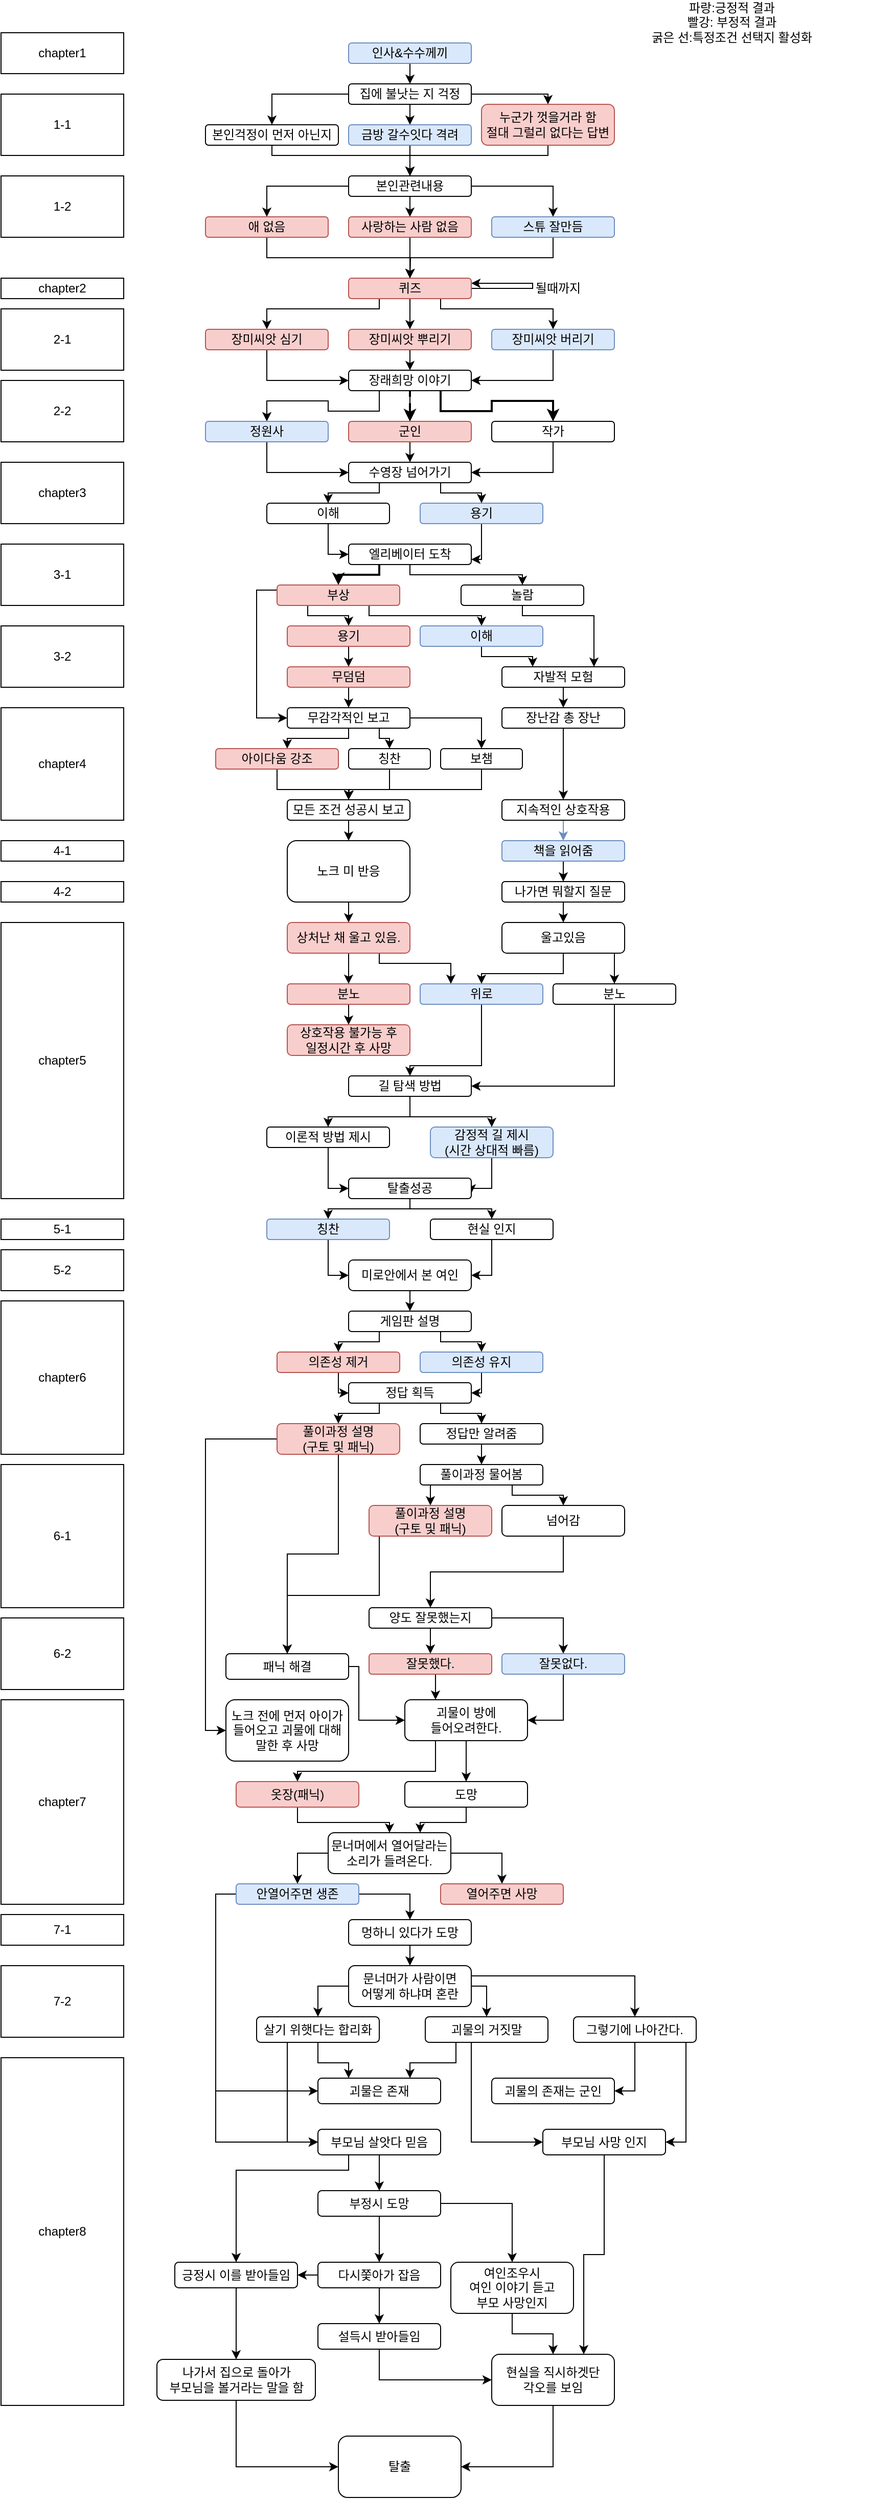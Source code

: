 <mxfile version="14.9.1" type="github">
  <diagram id="miuhh-R8xGuU6IyVp73m" name="Page-1">
    <mxGraphModel dx="1511" dy="776" grid="1" gridSize="10" guides="1" tooltips="1" connect="1" arrows="1" fold="1" page="1" pageScale="1" pageWidth="850" pageHeight="1100" math="0" shadow="0">
      <root>
        <mxCell id="0" />
        <mxCell id="1" parent="0" />
        <mxCell id="sbbaltn5TnSFldl5dsSz-1" value="chapter1" style="rounded=0;whiteSpace=wrap;html=1;" vertex="1" parent="1">
          <mxGeometry x="-150" y="90" width="120" height="40" as="geometry" />
        </mxCell>
        <mxCell id="sbbaltn5TnSFldl5dsSz-2" style="edgeStyle=orthogonalEdgeStyle;rounded=0;orthogonalLoop=1;jettySize=auto;html=1;exitX=0.5;exitY=1;exitDx=0;exitDy=0;entryX=0.5;entryY=0;entryDx=0;entryDy=0;" edge="1" parent="1" source="sbbaltn5TnSFldl5dsSz-3" target="sbbaltn5TnSFldl5dsSz-24">
          <mxGeometry relative="1" as="geometry" />
        </mxCell>
        <mxCell id="sbbaltn5TnSFldl5dsSz-3" value="인사&amp;amp;수수께끼" style="rounded=1;whiteSpace=wrap;html=1;fillColor=#dae8fc;strokeColor=#6c8ebf;" vertex="1" parent="1">
          <mxGeometry x="190" y="100" width="120" height="20" as="geometry" />
        </mxCell>
        <mxCell id="sbbaltn5TnSFldl5dsSz-4" style="edgeStyle=orthogonalEdgeStyle;rounded=0;orthogonalLoop=1;jettySize=auto;html=1;exitX=1;exitY=0.75;exitDx=0;exitDy=0;entryX=1;entryY=0.25;entryDx=0;entryDy=0;" edge="1" parent="1" source="sbbaltn5TnSFldl5dsSz-8" target="sbbaltn5TnSFldl5dsSz-8">
          <mxGeometry relative="1" as="geometry">
            <mxPoint x="370" y="340" as="targetPoint" />
            <Array as="points">
              <mxPoint x="310" y="340" />
              <mxPoint x="370" y="340" />
              <mxPoint x="370" y="335" />
            </Array>
          </mxGeometry>
        </mxCell>
        <mxCell id="sbbaltn5TnSFldl5dsSz-5" style="edgeStyle=orthogonalEdgeStyle;rounded=0;orthogonalLoop=1;jettySize=auto;html=1;exitX=0.5;exitY=1;exitDx=0;exitDy=0;entryX=0.5;entryY=0;entryDx=0;entryDy=0;" edge="1" parent="1" source="sbbaltn5TnSFldl5dsSz-8" target="sbbaltn5TnSFldl5dsSz-10">
          <mxGeometry relative="1" as="geometry" />
        </mxCell>
        <mxCell id="sbbaltn5TnSFldl5dsSz-6" style="edgeStyle=orthogonalEdgeStyle;rounded=0;orthogonalLoop=1;jettySize=auto;html=1;exitX=0.25;exitY=1;exitDx=0;exitDy=0;entryX=0.5;entryY=0;entryDx=0;entryDy=0;" edge="1" parent="1" source="sbbaltn5TnSFldl5dsSz-8" target="sbbaltn5TnSFldl5dsSz-34">
          <mxGeometry relative="1" as="geometry">
            <Array as="points">
              <mxPoint x="220" y="360" />
              <mxPoint x="110" y="360" />
            </Array>
          </mxGeometry>
        </mxCell>
        <mxCell id="sbbaltn5TnSFldl5dsSz-7" style="edgeStyle=orthogonalEdgeStyle;rounded=0;orthogonalLoop=1;jettySize=auto;html=1;exitX=0.75;exitY=1;exitDx=0;exitDy=0;" edge="1" parent="1" source="sbbaltn5TnSFldl5dsSz-8" target="sbbaltn5TnSFldl5dsSz-32">
          <mxGeometry relative="1" as="geometry">
            <Array as="points">
              <mxPoint x="280" y="360" />
              <mxPoint x="390" y="360" />
            </Array>
          </mxGeometry>
        </mxCell>
        <mxCell id="sbbaltn5TnSFldl5dsSz-8" value="퀴즈" style="rounded=1;whiteSpace=wrap;html=1;fillColor=#f8cecc;strokeColor=#b85450;" vertex="1" parent="1">
          <mxGeometry x="190" y="330" width="120" height="20" as="geometry" />
        </mxCell>
        <mxCell id="sbbaltn5TnSFldl5dsSz-9" style="edgeStyle=orthogonalEdgeStyle;rounded=0;orthogonalLoop=1;jettySize=auto;html=1;exitX=0.5;exitY=1;exitDx=0;exitDy=0;entryX=0.5;entryY=0;entryDx=0;entryDy=0;" edge="1" parent="1" source="sbbaltn5TnSFldl5dsSz-10" target="sbbaltn5TnSFldl5dsSz-39">
          <mxGeometry relative="1" as="geometry" />
        </mxCell>
        <mxCell id="sbbaltn5TnSFldl5dsSz-10" value="장미씨앗 뿌리기" style="rounded=1;whiteSpace=wrap;html=1;fillColor=#f8cecc;strokeColor=#b85450;" vertex="1" parent="1">
          <mxGeometry x="190" y="380" width="120" height="20" as="geometry" />
        </mxCell>
        <mxCell id="sbbaltn5TnSFldl5dsSz-11" value="될때까지" style="text;html=1;strokeColor=none;fillColor=none;align=center;verticalAlign=middle;whiteSpace=wrap;rounded=0;" vertex="1" parent="1">
          <mxGeometry x="365" y="330" width="60" height="20" as="geometry" />
        </mxCell>
        <mxCell id="sbbaltn5TnSFldl5dsSz-12" style="edgeStyle=orthogonalEdgeStyle;rounded=0;orthogonalLoop=1;jettySize=auto;html=1;exitX=0.5;exitY=1;exitDx=0;exitDy=0;entryX=0.5;entryY=0;entryDx=0;entryDy=0;" edge="1" parent="1" source="sbbaltn5TnSFldl5dsSz-15" target="sbbaltn5TnSFldl5dsSz-17">
          <mxGeometry relative="1" as="geometry" />
        </mxCell>
        <mxCell id="sbbaltn5TnSFldl5dsSz-13" style="edgeStyle=orthogonalEdgeStyle;rounded=0;orthogonalLoop=1;jettySize=auto;html=1;exitX=0;exitY=0.5;exitDx=0;exitDy=0;entryX=0.5;entryY=0;entryDx=0;entryDy=0;" edge="1" parent="1" source="sbbaltn5TnSFldl5dsSz-15" target="sbbaltn5TnSFldl5dsSz-19">
          <mxGeometry relative="1" as="geometry" />
        </mxCell>
        <mxCell id="sbbaltn5TnSFldl5dsSz-14" style="edgeStyle=orthogonalEdgeStyle;rounded=0;orthogonalLoop=1;jettySize=auto;html=1;exitX=1;exitY=0.5;exitDx=0;exitDy=0;entryX=0.5;entryY=0;entryDx=0;entryDy=0;strokeWidth=1;" edge="1" parent="1" source="sbbaltn5TnSFldl5dsSz-15" target="sbbaltn5TnSFldl5dsSz-21">
          <mxGeometry relative="1" as="geometry" />
        </mxCell>
        <mxCell id="sbbaltn5TnSFldl5dsSz-15" value="본인관련내용" style="rounded=1;whiteSpace=wrap;html=1;" vertex="1" parent="1">
          <mxGeometry x="190" y="230" width="120" height="20" as="geometry" />
        </mxCell>
        <mxCell id="sbbaltn5TnSFldl5dsSz-16" style="edgeStyle=orthogonalEdgeStyle;rounded=0;orthogonalLoop=1;jettySize=auto;html=1;exitX=0.5;exitY=1;exitDx=0;exitDy=0;entryX=0.5;entryY=0;entryDx=0;entryDy=0;" edge="1" parent="1" source="sbbaltn5TnSFldl5dsSz-17" target="sbbaltn5TnSFldl5dsSz-8">
          <mxGeometry relative="1" as="geometry" />
        </mxCell>
        <mxCell id="sbbaltn5TnSFldl5dsSz-17" value="사랑하는 사람 없음" style="rounded=1;whiteSpace=wrap;html=1;fillColor=#f8cecc;strokeColor=#b85450;" vertex="1" parent="1">
          <mxGeometry x="190" y="270" width="120" height="20" as="geometry" />
        </mxCell>
        <mxCell id="sbbaltn5TnSFldl5dsSz-235" style="edgeStyle=orthogonalEdgeStyle;rounded=0;orthogonalLoop=1;jettySize=auto;html=1;exitX=0.5;exitY=1;exitDx=0;exitDy=0;strokeColor=#000000;strokeWidth=1;" edge="1" parent="1" source="sbbaltn5TnSFldl5dsSz-19">
          <mxGeometry relative="1" as="geometry">
            <mxPoint x="250" y="330" as="targetPoint" />
          </mxGeometry>
        </mxCell>
        <mxCell id="sbbaltn5TnSFldl5dsSz-19" value="애 없음" style="rounded=1;whiteSpace=wrap;html=1;fillColor=#f8cecc;strokeColor=#b85450;" vertex="1" parent="1">
          <mxGeometry x="50" y="270" width="120" height="20" as="geometry" />
        </mxCell>
        <mxCell id="sbbaltn5TnSFldl5dsSz-234" style="edgeStyle=orthogonalEdgeStyle;rounded=0;orthogonalLoop=1;jettySize=auto;html=1;exitX=0.5;exitY=1;exitDx=0;exitDy=0;entryX=0.5;entryY=0;entryDx=0;entryDy=0;strokeColor=#000000;strokeWidth=1;" edge="1" parent="1" source="sbbaltn5TnSFldl5dsSz-21" target="sbbaltn5TnSFldl5dsSz-8">
          <mxGeometry relative="1" as="geometry" />
        </mxCell>
        <mxCell id="sbbaltn5TnSFldl5dsSz-21" value="스튜 잘만듬" style="rounded=1;whiteSpace=wrap;html=1;fillColor=#dae8fc;strokeColor=#6c8ebf;" vertex="1" parent="1">
          <mxGeometry x="330" y="270" width="120" height="20" as="geometry" />
        </mxCell>
        <mxCell id="sbbaltn5TnSFldl5dsSz-227" style="edgeStyle=orthogonalEdgeStyle;rounded=0;orthogonalLoop=1;jettySize=auto;html=1;exitX=0;exitY=0.5;exitDx=0;exitDy=0;entryX=0.5;entryY=0;entryDx=0;entryDy=0;" edge="1" parent="1" source="sbbaltn5TnSFldl5dsSz-24" target="sbbaltn5TnSFldl5dsSz-26">
          <mxGeometry relative="1" as="geometry" />
        </mxCell>
        <mxCell id="sbbaltn5TnSFldl5dsSz-228" style="edgeStyle=orthogonalEdgeStyle;rounded=0;orthogonalLoop=1;jettySize=auto;html=1;exitX=0.5;exitY=1;exitDx=0;exitDy=0;entryX=0.5;entryY=0;entryDx=0;entryDy=0;" edge="1" parent="1" source="sbbaltn5TnSFldl5dsSz-24" target="sbbaltn5TnSFldl5dsSz-28">
          <mxGeometry relative="1" as="geometry" />
        </mxCell>
        <mxCell id="sbbaltn5TnSFldl5dsSz-230" style="edgeStyle=orthogonalEdgeStyle;rounded=0;orthogonalLoop=1;jettySize=auto;html=1;exitX=1;exitY=0.5;exitDx=0;exitDy=0;entryX=0.5;entryY=0;entryDx=0;entryDy=0;" edge="1" parent="1" source="sbbaltn5TnSFldl5dsSz-24" target="sbbaltn5TnSFldl5dsSz-229">
          <mxGeometry relative="1" as="geometry">
            <Array as="points">
              <mxPoint x="385" y="150" />
            </Array>
          </mxGeometry>
        </mxCell>
        <mxCell id="sbbaltn5TnSFldl5dsSz-24" value="집에 불낫는 지 걱정" style="rounded=1;whiteSpace=wrap;html=1;" vertex="1" parent="1">
          <mxGeometry x="190" y="140" width="120" height="20" as="geometry" />
        </mxCell>
        <mxCell id="sbbaltn5TnSFldl5dsSz-231" style="edgeStyle=orthogonalEdgeStyle;rounded=0;orthogonalLoop=1;jettySize=auto;html=1;exitX=0.5;exitY=1;exitDx=0;exitDy=0;entryX=0.5;entryY=0;entryDx=0;entryDy=0;" edge="1" parent="1" source="sbbaltn5TnSFldl5dsSz-26" target="sbbaltn5TnSFldl5dsSz-15">
          <mxGeometry relative="1" as="geometry">
            <Array as="points">
              <mxPoint x="115" y="210" />
              <mxPoint x="250" y="210" />
            </Array>
          </mxGeometry>
        </mxCell>
        <mxCell id="sbbaltn5TnSFldl5dsSz-26" value="본인걱정이 먼저 아닌지" style="rounded=1;whiteSpace=wrap;html=1;" vertex="1" parent="1">
          <mxGeometry x="50" y="180" width="130" height="20" as="geometry" />
        </mxCell>
        <mxCell id="sbbaltn5TnSFldl5dsSz-233" style="edgeStyle=orthogonalEdgeStyle;rounded=0;orthogonalLoop=1;jettySize=auto;html=1;exitX=0.5;exitY=1;exitDx=0;exitDy=0;" edge="1" parent="1" source="sbbaltn5TnSFldl5dsSz-28">
          <mxGeometry relative="1" as="geometry">
            <mxPoint x="250" y="230" as="targetPoint" />
          </mxGeometry>
        </mxCell>
        <mxCell id="sbbaltn5TnSFldl5dsSz-28" value="금방 갈수잇다 격려" style="rounded=1;whiteSpace=wrap;html=1;fillColor=#dae8fc;strokeColor=#6c8ebf;" vertex="1" parent="1">
          <mxGeometry x="190" y="180" width="120" height="20" as="geometry" />
        </mxCell>
        <mxCell id="sbbaltn5TnSFldl5dsSz-29" value="1-1" style="rounded=0;whiteSpace=wrap;html=1;" vertex="1" parent="1">
          <mxGeometry x="-150" y="150" width="120" height="60" as="geometry" />
        </mxCell>
        <mxCell id="sbbaltn5TnSFldl5dsSz-30" value="1-2" style="rounded=0;whiteSpace=wrap;html=1;" vertex="1" parent="1">
          <mxGeometry x="-150" y="230" width="120" height="60" as="geometry" />
        </mxCell>
        <mxCell id="sbbaltn5TnSFldl5dsSz-31" style="edgeStyle=orthogonalEdgeStyle;rounded=0;orthogonalLoop=1;jettySize=auto;html=1;exitX=0.5;exitY=1;exitDx=0;exitDy=0;entryX=1;entryY=0.5;entryDx=0;entryDy=0;" edge="1" parent="1" source="sbbaltn5TnSFldl5dsSz-32" target="sbbaltn5TnSFldl5dsSz-39">
          <mxGeometry relative="1" as="geometry" />
        </mxCell>
        <mxCell id="sbbaltn5TnSFldl5dsSz-32" value="장미씨앗 버리기" style="rounded=1;whiteSpace=wrap;html=1;fillColor=#dae8fc;strokeColor=#6c8ebf;" vertex="1" parent="1">
          <mxGeometry x="330" y="380" width="120" height="20" as="geometry" />
        </mxCell>
        <mxCell id="sbbaltn5TnSFldl5dsSz-33" style="edgeStyle=orthogonalEdgeStyle;rounded=0;orthogonalLoop=1;jettySize=auto;html=1;exitX=0.5;exitY=1;exitDx=0;exitDy=0;entryX=0;entryY=0.5;entryDx=0;entryDy=0;" edge="1" parent="1" source="sbbaltn5TnSFldl5dsSz-34" target="sbbaltn5TnSFldl5dsSz-39">
          <mxGeometry relative="1" as="geometry" />
        </mxCell>
        <mxCell id="sbbaltn5TnSFldl5dsSz-34" value="장미씨앗 심기" style="rounded=1;whiteSpace=wrap;html=1;fillColor=#f8cecc;strokeColor=#b85450;" vertex="1" parent="1">
          <mxGeometry x="50" y="380" width="120" height="20" as="geometry" />
        </mxCell>
        <mxCell id="sbbaltn5TnSFldl5dsSz-35" style="edgeStyle=orthogonalEdgeStyle;rounded=0;orthogonalLoop=1;jettySize=auto;html=1;exitX=0.25;exitY=1;exitDx=0;exitDy=0;entryX=0.5;entryY=0;entryDx=0;entryDy=0;" edge="1" parent="1" source="sbbaltn5TnSFldl5dsSz-39" target="sbbaltn5TnSFldl5dsSz-43">
          <mxGeometry relative="1" as="geometry" />
        </mxCell>
        <mxCell id="sbbaltn5TnSFldl5dsSz-36" style="edgeStyle=orthogonalEdgeStyle;rounded=0;orthogonalLoop=1;jettySize=auto;html=1;exitX=0.5;exitY=1;exitDx=0;exitDy=0;entryX=0.5;entryY=0;entryDx=0;entryDy=0;" edge="1" parent="1" source="sbbaltn5TnSFldl5dsSz-39" target="sbbaltn5TnSFldl5dsSz-41">
          <mxGeometry relative="1" as="geometry" />
        </mxCell>
        <mxCell id="sbbaltn5TnSFldl5dsSz-37" value="" style="edgeStyle=orthogonalEdgeStyle;rounded=1;orthogonalLoop=1;jettySize=auto;html=1;dashed=1;strokeWidth=2;" edge="1" parent="1" source="sbbaltn5TnSFldl5dsSz-39" target="sbbaltn5TnSFldl5dsSz-41">
          <mxGeometry relative="1" as="geometry" />
        </mxCell>
        <mxCell id="sbbaltn5TnSFldl5dsSz-38" style="edgeStyle=orthogonalEdgeStyle;rounded=0;orthogonalLoop=1;jettySize=auto;html=1;exitX=0.75;exitY=1;exitDx=0;exitDy=0;entryX=0.5;entryY=0;entryDx=0;entryDy=0;strokeWidth=2;" edge="1" parent="1" source="sbbaltn5TnSFldl5dsSz-39" target="sbbaltn5TnSFldl5dsSz-45">
          <mxGeometry relative="1" as="geometry" />
        </mxCell>
        <mxCell id="sbbaltn5TnSFldl5dsSz-39" value="장래희망 이야기" style="rounded=1;whiteSpace=wrap;html=1;" vertex="1" parent="1">
          <mxGeometry x="190" y="420" width="120" height="20" as="geometry" />
        </mxCell>
        <mxCell id="sbbaltn5TnSFldl5dsSz-40" style="edgeStyle=orthogonalEdgeStyle;rounded=0;orthogonalLoop=1;jettySize=auto;html=1;exitX=0.5;exitY=1;exitDx=0;exitDy=0;entryX=0.5;entryY=0;entryDx=0;entryDy=0;strokeWidth=1;" edge="1" parent="1" source="sbbaltn5TnSFldl5dsSz-41" target="sbbaltn5TnSFldl5dsSz-51">
          <mxGeometry relative="1" as="geometry" />
        </mxCell>
        <mxCell id="sbbaltn5TnSFldl5dsSz-41" value="군인" style="rounded=1;whiteSpace=wrap;html=1;fillColor=#f8cecc;strokeColor=#b85450;" vertex="1" parent="1">
          <mxGeometry x="190" y="470" width="120" height="20" as="geometry" />
        </mxCell>
        <mxCell id="sbbaltn5TnSFldl5dsSz-42" style="edgeStyle=orthogonalEdgeStyle;rounded=0;orthogonalLoop=1;jettySize=auto;html=1;exitX=0.5;exitY=1;exitDx=0;exitDy=0;entryX=0;entryY=0.5;entryDx=0;entryDy=0;strokeWidth=1;" edge="1" parent="1" source="sbbaltn5TnSFldl5dsSz-43" target="sbbaltn5TnSFldl5dsSz-51">
          <mxGeometry relative="1" as="geometry" />
        </mxCell>
        <mxCell id="sbbaltn5TnSFldl5dsSz-43" value="정원사" style="rounded=1;whiteSpace=wrap;html=1;fillColor=#dae8fc;strokeColor=#6c8ebf;" vertex="1" parent="1">
          <mxGeometry x="50" y="470" width="120" height="20" as="geometry" />
        </mxCell>
        <mxCell id="sbbaltn5TnSFldl5dsSz-44" style="edgeStyle=orthogonalEdgeStyle;rounded=0;orthogonalLoop=1;jettySize=auto;html=1;exitX=0.5;exitY=1;exitDx=0;exitDy=0;entryX=1;entryY=0.5;entryDx=0;entryDy=0;strokeWidth=1;" edge="1" parent="1" source="sbbaltn5TnSFldl5dsSz-45" target="sbbaltn5TnSFldl5dsSz-51">
          <mxGeometry relative="1" as="geometry" />
        </mxCell>
        <mxCell id="sbbaltn5TnSFldl5dsSz-45" value="작가" style="rounded=1;whiteSpace=wrap;html=1;" vertex="1" parent="1">
          <mxGeometry x="330" y="470" width="120" height="20" as="geometry" />
        </mxCell>
        <mxCell id="sbbaltn5TnSFldl5dsSz-46" value="파랑:긍정적 결과&lt;br&gt;빨강: 부정적 결과&lt;br&gt;굵은 선:특정조건 선택지 활성화" style="text;html=1;strokeColor=none;fillColor=none;align=center;verticalAlign=middle;whiteSpace=wrap;rounded=0;" vertex="1" parent="1">
          <mxGeometry x="430" y="70" width="270" height="20" as="geometry" />
        </mxCell>
        <mxCell id="sbbaltn5TnSFldl5dsSz-47" value="2-1" style="rounded=0;whiteSpace=wrap;html=1;" vertex="1" parent="1">
          <mxGeometry x="-150" y="360" width="120" height="60" as="geometry" />
        </mxCell>
        <mxCell id="sbbaltn5TnSFldl5dsSz-48" value="2-2" style="rounded=0;whiteSpace=wrap;html=1;" vertex="1" parent="1">
          <mxGeometry x="-150" y="430" width="120" height="60" as="geometry" />
        </mxCell>
        <mxCell id="sbbaltn5TnSFldl5dsSz-49" style="edgeStyle=orthogonalEdgeStyle;rounded=0;orthogonalLoop=1;jettySize=auto;html=1;exitX=0.25;exitY=1;exitDx=0;exitDy=0;entryX=0.5;entryY=0;entryDx=0;entryDy=0;strokeWidth=1;" edge="1" parent="1" source="sbbaltn5TnSFldl5dsSz-51" target="sbbaltn5TnSFldl5dsSz-53">
          <mxGeometry relative="1" as="geometry">
            <Array as="points">
              <mxPoint x="220" y="540" />
              <mxPoint x="170" y="540" />
            </Array>
          </mxGeometry>
        </mxCell>
        <mxCell id="sbbaltn5TnSFldl5dsSz-50" style="edgeStyle=orthogonalEdgeStyle;rounded=0;orthogonalLoop=1;jettySize=auto;html=1;exitX=0.75;exitY=1;exitDx=0;exitDy=0;entryX=0.5;entryY=0;entryDx=0;entryDy=0;strokeWidth=1;" edge="1" parent="1" source="sbbaltn5TnSFldl5dsSz-51" target="sbbaltn5TnSFldl5dsSz-55">
          <mxGeometry relative="1" as="geometry">
            <Array as="points">
              <mxPoint x="280" y="540" />
              <mxPoint x="320" y="540" />
            </Array>
          </mxGeometry>
        </mxCell>
        <mxCell id="sbbaltn5TnSFldl5dsSz-51" value="수영장 넘어가기" style="rounded=1;whiteSpace=wrap;html=1;" vertex="1" parent="1">
          <mxGeometry x="190" y="510" width="120" height="20" as="geometry" />
        </mxCell>
        <mxCell id="sbbaltn5TnSFldl5dsSz-52" style="edgeStyle=orthogonalEdgeStyle;rounded=0;orthogonalLoop=1;jettySize=auto;html=1;exitX=0.5;exitY=1;exitDx=0;exitDy=0;entryX=0;entryY=0.5;entryDx=0;entryDy=0;strokeWidth=1;" edge="1" parent="1" source="sbbaltn5TnSFldl5dsSz-53" target="sbbaltn5TnSFldl5dsSz-58">
          <mxGeometry relative="1" as="geometry">
            <Array as="points">
              <mxPoint x="170" y="600" />
            </Array>
          </mxGeometry>
        </mxCell>
        <mxCell id="sbbaltn5TnSFldl5dsSz-53" value="이해" style="rounded=1;whiteSpace=wrap;html=1;" vertex="1" parent="1">
          <mxGeometry x="110" y="550" width="120" height="20" as="geometry" />
        </mxCell>
        <mxCell id="sbbaltn5TnSFldl5dsSz-54" style="edgeStyle=orthogonalEdgeStyle;rounded=0;orthogonalLoop=1;jettySize=auto;html=1;exitX=0.5;exitY=1;exitDx=0;exitDy=0;entryX=1;entryY=0.75;entryDx=0;entryDy=0;strokeWidth=1;" edge="1" parent="1" source="sbbaltn5TnSFldl5dsSz-55" target="sbbaltn5TnSFldl5dsSz-58">
          <mxGeometry relative="1" as="geometry">
            <Array as="points">
              <mxPoint x="320" y="605" />
            </Array>
          </mxGeometry>
        </mxCell>
        <mxCell id="sbbaltn5TnSFldl5dsSz-55" value="용기" style="rounded=1;whiteSpace=wrap;html=1;fillColor=#dae8fc;strokeColor=#6c8ebf;" vertex="1" parent="1">
          <mxGeometry x="260" y="550" width="120" height="20" as="geometry" />
        </mxCell>
        <mxCell id="sbbaltn5TnSFldl5dsSz-56" style="edgeStyle=orthogonalEdgeStyle;rounded=0;orthogonalLoop=1;jettySize=auto;html=1;exitX=0.25;exitY=1;exitDx=0;exitDy=0;entryX=0.5;entryY=0;entryDx=0;entryDy=0;strokeWidth=2;" edge="1" parent="1" source="sbbaltn5TnSFldl5dsSz-58" target="sbbaltn5TnSFldl5dsSz-62">
          <mxGeometry relative="1" as="geometry">
            <Array as="points">
              <mxPoint x="220" y="620" />
              <mxPoint x="180" y="620" />
            </Array>
          </mxGeometry>
        </mxCell>
        <mxCell id="sbbaltn5TnSFldl5dsSz-57" style="edgeStyle=orthogonalEdgeStyle;rounded=0;orthogonalLoop=1;jettySize=auto;html=1;exitX=0.5;exitY=1;exitDx=0;exitDy=0;entryX=0.5;entryY=0;entryDx=0;entryDy=0;strokeWidth=1;" edge="1" parent="1" source="sbbaltn5TnSFldl5dsSz-58" target="sbbaltn5TnSFldl5dsSz-64">
          <mxGeometry relative="1" as="geometry">
            <Array as="points">
              <mxPoint x="250" y="620" />
              <mxPoint x="360" y="620" />
            </Array>
          </mxGeometry>
        </mxCell>
        <mxCell id="sbbaltn5TnSFldl5dsSz-58" value="엘리베이터 도착" style="rounded=1;whiteSpace=wrap;html=1;" vertex="1" parent="1">
          <mxGeometry x="190" y="590" width="120" height="20" as="geometry" />
        </mxCell>
        <mxCell id="sbbaltn5TnSFldl5dsSz-59" style="edgeStyle=orthogonalEdgeStyle;rounded=0;orthogonalLoop=1;jettySize=auto;html=1;exitX=0.25;exitY=1;exitDx=0;exitDy=0;entryX=0.5;entryY=0;entryDx=0;entryDy=0;strokeWidth=1;" edge="1" parent="1" source="sbbaltn5TnSFldl5dsSz-62" target="sbbaltn5TnSFldl5dsSz-68">
          <mxGeometry relative="1" as="geometry">
            <Array as="points">
              <mxPoint x="150" y="660" />
              <mxPoint x="190" y="660" />
            </Array>
          </mxGeometry>
        </mxCell>
        <mxCell id="sbbaltn5TnSFldl5dsSz-60" style="edgeStyle=orthogonalEdgeStyle;rounded=0;orthogonalLoop=1;jettySize=auto;html=1;exitX=0.75;exitY=1;exitDx=0;exitDy=0;entryX=0.5;entryY=0;entryDx=0;entryDy=0;strokeWidth=1;" edge="1" parent="1" source="sbbaltn5TnSFldl5dsSz-62" target="sbbaltn5TnSFldl5dsSz-66">
          <mxGeometry relative="1" as="geometry">
            <Array as="points">
              <mxPoint x="210" y="660" />
              <mxPoint x="320" y="660" />
            </Array>
          </mxGeometry>
        </mxCell>
        <mxCell id="sbbaltn5TnSFldl5dsSz-61" style="edgeStyle=orthogonalEdgeStyle;rounded=0;orthogonalLoop=1;jettySize=auto;html=1;exitX=0;exitY=0.25;exitDx=0;exitDy=0;entryX=0;entryY=0.5;entryDx=0;entryDy=0;strokeWidth=1;" edge="1" parent="1" source="sbbaltn5TnSFldl5dsSz-62" target="sbbaltn5TnSFldl5dsSz-78">
          <mxGeometry relative="1" as="geometry" />
        </mxCell>
        <mxCell id="sbbaltn5TnSFldl5dsSz-62" value="부상" style="rounded=1;whiteSpace=wrap;html=1;fillColor=#f8cecc;strokeColor=#b85450;" vertex="1" parent="1">
          <mxGeometry x="120" y="630" width="120" height="20" as="geometry" />
        </mxCell>
        <mxCell id="sbbaltn5TnSFldl5dsSz-63" style="edgeStyle=orthogonalEdgeStyle;rounded=0;orthogonalLoop=1;jettySize=auto;html=1;exitX=0.5;exitY=1;exitDx=0;exitDy=0;entryX=0.75;entryY=0;entryDx=0;entryDy=0;strokeWidth=1;" edge="1" parent="1" source="sbbaltn5TnSFldl5dsSz-64" target="sbbaltn5TnSFldl5dsSz-70">
          <mxGeometry relative="1" as="geometry">
            <Array as="points">
              <mxPoint x="360" y="660" />
              <mxPoint x="430" y="660" />
            </Array>
          </mxGeometry>
        </mxCell>
        <mxCell id="sbbaltn5TnSFldl5dsSz-64" value="놀람" style="rounded=1;whiteSpace=wrap;html=1;" vertex="1" parent="1">
          <mxGeometry x="300" y="630" width="120" height="20" as="geometry" />
        </mxCell>
        <mxCell id="sbbaltn5TnSFldl5dsSz-65" style="edgeStyle=orthogonalEdgeStyle;rounded=0;orthogonalLoop=1;jettySize=auto;html=1;exitX=0.5;exitY=1;exitDx=0;exitDy=0;entryX=0.25;entryY=0;entryDx=0;entryDy=0;strokeWidth=1;" edge="1" parent="1" source="sbbaltn5TnSFldl5dsSz-66" target="sbbaltn5TnSFldl5dsSz-70">
          <mxGeometry relative="1" as="geometry">
            <Array as="points">
              <mxPoint x="320" y="700" />
              <mxPoint x="370" y="700" />
            </Array>
          </mxGeometry>
        </mxCell>
        <mxCell id="sbbaltn5TnSFldl5dsSz-66" value="이해" style="rounded=1;whiteSpace=wrap;html=1;fillColor=#dae8fc;strokeColor=#6c8ebf;" vertex="1" parent="1">
          <mxGeometry x="260" y="670" width="120" height="20" as="geometry" />
        </mxCell>
        <mxCell id="sbbaltn5TnSFldl5dsSz-67" style="edgeStyle=orthogonalEdgeStyle;rounded=0;orthogonalLoop=1;jettySize=auto;html=1;exitX=0.5;exitY=1;exitDx=0;exitDy=0;entryX=0.5;entryY=0;entryDx=0;entryDy=0;strokeWidth=1;" edge="1" parent="1" source="sbbaltn5TnSFldl5dsSz-68" target="sbbaltn5TnSFldl5dsSz-72">
          <mxGeometry relative="1" as="geometry" />
        </mxCell>
        <mxCell id="sbbaltn5TnSFldl5dsSz-68" value="용기" style="rounded=1;whiteSpace=wrap;html=1;fillColor=#f8cecc;strokeColor=#b85450;" vertex="1" parent="1">
          <mxGeometry x="130" y="670" width="120" height="20" as="geometry" />
        </mxCell>
        <mxCell id="sbbaltn5TnSFldl5dsSz-69" style="edgeStyle=orthogonalEdgeStyle;rounded=0;orthogonalLoop=1;jettySize=auto;html=1;exitX=0.5;exitY=1;exitDx=0;exitDy=0;entryX=0.5;entryY=0;entryDx=0;entryDy=0;strokeWidth=1;" edge="1" parent="1" source="sbbaltn5TnSFldl5dsSz-70" target="sbbaltn5TnSFldl5dsSz-74">
          <mxGeometry relative="1" as="geometry" />
        </mxCell>
        <mxCell id="sbbaltn5TnSFldl5dsSz-70" value="자발적 모험" style="rounded=1;whiteSpace=wrap;html=1;" vertex="1" parent="1">
          <mxGeometry x="340" y="710" width="120" height="20" as="geometry" />
        </mxCell>
        <mxCell id="sbbaltn5TnSFldl5dsSz-71" style="edgeStyle=orthogonalEdgeStyle;rounded=0;orthogonalLoop=1;jettySize=auto;html=1;exitX=0.5;exitY=1;exitDx=0;exitDy=0;entryX=0.5;entryY=0;entryDx=0;entryDy=0;strokeWidth=1;" edge="1" parent="1" source="sbbaltn5TnSFldl5dsSz-72" target="sbbaltn5TnSFldl5dsSz-78">
          <mxGeometry relative="1" as="geometry" />
        </mxCell>
        <mxCell id="sbbaltn5TnSFldl5dsSz-72" value="무덤덤" style="rounded=1;whiteSpace=wrap;html=1;fillColor=#f8cecc;strokeColor=#b85450;" vertex="1" parent="1">
          <mxGeometry x="130" y="710" width="120" height="20" as="geometry" />
        </mxCell>
        <mxCell id="sbbaltn5TnSFldl5dsSz-73" style="edgeStyle=orthogonalEdgeStyle;rounded=0;orthogonalLoop=1;jettySize=auto;html=1;exitX=0.5;exitY=1;exitDx=0;exitDy=0;entryX=0.5;entryY=0;entryDx=0;entryDy=0;strokeWidth=1;" edge="1" parent="1" source="sbbaltn5TnSFldl5dsSz-74" target="sbbaltn5TnSFldl5dsSz-84">
          <mxGeometry relative="1" as="geometry" />
        </mxCell>
        <mxCell id="sbbaltn5TnSFldl5dsSz-74" value="장난감 총 장난" style="rounded=1;whiteSpace=wrap;html=1;" vertex="1" parent="1">
          <mxGeometry x="340" y="750" width="120" height="20" as="geometry" />
        </mxCell>
        <mxCell id="sbbaltn5TnSFldl5dsSz-75" style="edgeStyle=orthogonalEdgeStyle;rounded=0;orthogonalLoop=1;jettySize=auto;html=1;exitX=0.5;exitY=1;exitDx=0;exitDy=0;entryX=0.583;entryY=0;entryDx=0;entryDy=0;entryPerimeter=0;strokeWidth=1;" edge="1" parent="1" source="sbbaltn5TnSFldl5dsSz-78" target="sbbaltn5TnSFldl5dsSz-80">
          <mxGeometry relative="1" as="geometry">
            <Array as="points">
              <mxPoint x="190" y="780" />
              <mxPoint x="130" y="780" />
            </Array>
          </mxGeometry>
        </mxCell>
        <mxCell id="sbbaltn5TnSFldl5dsSz-76" style="edgeStyle=orthogonalEdgeStyle;rounded=0;orthogonalLoop=1;jettySize=auto;html=1;exitX=0.75;exitY=1;exitDx=0;exitDy=0;strokeWidth=1;" edge="1" parent="1" source="sbbaltn5TnSFldl5dsSz-78" target="sbbaltn5TnSFldl5dsSz-82">
          <mxGeometry relative="1" as="geometry">
            <Array as="points">
              <mxPoint x="220" y="780" />
              <mxPoint x="230" y="780" />
            </Array>
          </mxGeometry>
        </mxCell>
        <mxCell id="sbbaltn5TnSFldl5dsSz-77" style="edgeStyle=orthogonalEdgeStyle;rounded=0;orthogonalLoop=1;jettySize=auto;html=1;exitX=1;exitY=0.5;exitDx=0;exitDy=0;entryX=0.5;entryY=0;entryDx=0;entryDy=0;strokeWidth=1;" edge="1" parent="1" source="sbbaltn5TnSFldl5dsSz-78" target="sbbaltn5TnSFldl5dsSz-88">
          <mxGeometry relative="1" as="geometry" />
        </mxCell>
        <mxCell id="sbbaltn5TnSFldl5dsSz-78" value="무감각적인 보고" style="rounded=1;whiteSpace=wrap;html=1;" vertex="1" parent="1">
          <mxGeometry x="130" y="750" width="120" height="20" as="geometry" />
        </mxCell>
        <mxCell id="sbbaltn5TnSFldl5dsSz-79" style="edgeStyle=orthogonalEdgeStyle;rounded=0;orthogonalLoop=1;jettySize=auto;html=1;exitX=0.5;exitY=1;exitDx=0;exitDy=0;entryX=0.5;entryY=0;entryDx=0;entryDy=0;strokeWidth=1;" edge="1" parent="1" source="sbbaltn5TnSFldl5dsSz-80" target="sbbaltn5TnSFldl5dsSz-86">
          <mxGeometry relative="1" as="geometry" />
        </mxCell>
        <mxCell id="sbbaltn5TnSFldl5dsSz-80" value="아이다움 강조" style="rounded=1;whiteSpace=wrap;html=1;fillColor=#f8cecc;strokeColor=#b85450;" vertex="1" parent="1">
          <mxGeometry x="60" y="790" width="120" height="20" as="geometry" />
        </mxCell>
        <mxCell id="sbbaltn5TnSFldl5dsSz-81" style="edgeStyle=orthogonalEdgeStyle;rounded=0;orthogonalLoop=1;jettySize=auto;html=1;exitX=0.5;exitY=1;exitDx=0;exitDy=0;strokeWidth=1;" edge="1" parent="1" source="sbbaltn5TnSFldl5dsSz-82">
          <mxGeometry relative="1" as="geometry">
            <mxPoint x="190" y="840" as="targetPoint" />
          </mxGeometry>
        </mxCell>
        <mxCell id="sbbaltn5TnSFldl5dsSz-82" value="칭찬" style="rounded=1;whiteSpace=wrap;html=1;" vertex="1" parent="1">
          <mxGeometry x="190" y="790" width="80" height="20" as="geometry" />
        </mxCell>
        <mxCell id="sbbaltn5TnSFldl5dsSz-83" style="edgeStyle=orthogonalEdgeStyle;rounded=0;orthogonalLoop=1;jettySize=auto;html=1;exitX=0.5;exitY=1;exitDx=0;exitDy=0;entryX=0.5;entryY=0;entryDx=0;entryDy=0;strokeWidth=1;fillColor=#dae8fc;strokeColor=#6c8ebf;" edge="1" parent="1" source="sbbaltn5TnSFldl5dsSz-84" target="sbbaltn5TnSFldl5dsSz-94">
          <mxGeometry relative="1" as="geometry" />
        </mxCell>
        <mxCell id="sbbaltn5TnSFldl5dsSz-84" value="지속적인 상호작용" style="rounded=1;whiteSpace=wrap;html=1;" vertex="1" parent="1">
          <mxGeometry x="340" y="840" width="120" height="20" as="geometry" />
        </mxCell>
        <mxCell id="sbbaltn5TnSFldl5dsSz-85" style="edgeStyle=orthogonalEdgeStyle;rounded=0;orthogonalLoop=1;jettySize=auto;html=1;exitX=0.5;exitY=1;exitDx=0;exitDy=0;entryX=0.5;entryY=0;entryDx=0;entryDy=0;strokeWidth=1;" edge="1" parent="1" source="sbbaltn5TnSFldl5dsSz-86" target="sbbaltn5TnSFldl5dsSz-92">
          <mxGeometry relative="1" as="geometry" />
        </mxCell>
        <mxCell id="sbbaltn5TnSFldl5dsSz-86" value="모든 조건 성공시 보고" style="rounded=1;whiteSpace=wrap;html=1;" vertex="1" parent="1">
          <mxGeometry x="130" y="840" width="120" height="20" as="geometry" />
        </mxCell>
        <mxCell id="sbbaltn5TnSFldl5dsSz-87" style="edgeStyle=orthogonalEdgeStyle;rounded=0;orthogonalLoop=1;jettySize=auto;html=1;exitX=0.5;exitY=1;exitDx=0;exitDy=0;entryX=0.5;entryY=0;entryDx=0;entryDy=0;strokeWidth=1;" edge="1" parent="1" source="sbbaltn5TnSFldl5dsSz-88" target="sbbaltn5TnSFldl5dsSz-86">
          <mxGeometry relative="1" as="geometry">
            <Array as="points">
              <mxPoint x="320" y="830" />
              <mxPoint x="190" y="830" />
            </Array>
          </mxGeometry>
        </mxCell>
        <mxCell id="sbbaltn5TnSFldl5dsSz-88" value="보챔" style="rounded=1;whiteSpace=wrap;html=1;" vertex="1" parent="1">
          <mxGeometry x="280" y="790" width="80" height="20" as="geometry" />
        </mxCell>
        <mxCell id="sbbaltn5TnSFldl5dsSz-89" value="3-1" style="rounded=0;whiteSpace=wrap;html=1;" vertex="1" parent="1">
          <mxGeometry x="-150" y="590" width="120" height="60" as="geometry" />
        </mxCell>
        <mxCell id="sbbaltn5TnSFldl5dsSz-90" value="3-2" style="rounded=0;whiteSpace=wrap;html=1;" vertex="1" parent="1">
          <mxGeometry x="-150" y="670" width="120" height="60" as="geometry" />
        </mxCell>
        <mxCell id="sbbaltn5TnSFldl5dsSz-91" style="edgeStyle=orthogonalEdgeStyle;rounded=0;orthogonalLoop=1;jettySize=auto;html=1;exitX=0.5;exitY=1;exitDx=0;exitDy=0;entryX=0.5;entryY=0;entryDx=0;entryDy=0;strokeWidth=1;" edge="1" parent="1" source="sbbaltn5TnSFldl5dsSz-92" target="sbbaltn5TnSFldl5dsSz-101">
          <mxGeometry relative="1" as="geometry" />
        </mxCell>
        <mxCell id="sbbaltn5TnSFldl5dsSz-92" value="노크 미 반응" style="rounded=1;whiteSpace=wrap;html=1;" vertex="1" parent="1">
          <mxGeometry x="130" y="880" width="120" height="60" as="geometry" />
        </mxCell>
        <mxCell id="sbbaltn5TnSFldl5dsSz-93" style="edgeStyle=orthogonalEdgeStyle;rounded=0;orthogonalLoop=1;jettySize=auto;html=1;exitX=0.5;exitY=1;exitDx=0;exitDy=0;entryX=0.5;entryY=0;entryDx=0;entryDy=0;strokeWidth=1;" edge="1" parent="1" source="sbbaltn5TnSFldl5dsSz-94" target="sbbaltn5TnSFldl5dsSz-97">
          <mxGeometry relative="1" as="geometry" />
        </mxCell>
        <mxCell id="sbbaltn5TnSFldl5dsSz-94" value="책을 읽어줌" style="rounded=1;whiteSpace=wrap;html=1;fillColor=#dae8fc;strokeColor=#6c8ebf;" vertex="1" parent="1">
          <mxGeometry x="340" y="880" width="120" height="20" as="geometry" />
        </mxCell>
        <mxCell id="sbbaltn5TnSFldl5dsSz-95" value="4-1" style="rounded=0;whiteSpace=wrap;html=1;" vertex="1" parent="1">
          <mxGeometry x="-150" y="880" width="120" height="20" as="geometry" />
        </mxCell>
        <mxCell id="sbbaltn5TnSFldl5dsSz-96" style="edgeStyle=orthogonalEdgeStyle;rounded=0;orthogonalLoop=1;jettySize=auto;html=1;exitX=0.5;exitY=1;exitDx=0;exitDy=0;entryX=0.5;entryY=0;entryDx=0;entryDy=0;strokeWidth=1;" edge="1" parent="1" source="sbbaltn5TnSFldl5dsSz-97" target="sbbaltn5TnSFldl5dsSz-104">
          <mxGeometry relative="1" as="geometry" />
        </mxCell>
        <mxCell id="sbbaltn5TnSFldl5dsSz-97" value="나가면 뭐할지 질문" style="rounded=1;whiteSpace=wrap;html=1;" vertex="1" parent="1">
          <mxGeometry x="340" y="920" width="120" height="20" as="geometry" />
        </mxCell>
        <mxCell id="sbbaltn5TnSFldl5dsSz-98" value="4-2" style="rounded=0;whiteSpace=wrap;html=1;" vertex="1" parent="1">
          <mxGeometry x="-150" y="920" width="120" height="20" as="geometry" />
        </mxCell>
        <mxCell id="sbbaltn5TnSFldl5dsSz-99" style="edgeStyle=orthogonalEdgeStyle;rounded=0;orthogonalLoop=1;jettySize=auto;html=1;exitX=0.75;exitY=1;exitDx=0;exitDy=0;entryX=0.25;entryY=0;entryDx=0;entryDy=0;strokeWidth=1;" edge="1" parent="1" source="sbbaltn5TnSFldl5dsSz-101" target="sbbaltn5TnSFldl5dsSz-106">
          <mxGeometry relative="1" as="geometry">
            <Array as="points">
              <mxPoint x="220" y="1000" />
              <mxPoint x="290" y="1000" />
            </Array>
          </mxGeometry>
        </mxCell>
        <mxCell id="sbbaltn5TnSFldl5dsSz-100" style="edgeStyle=orthogonalEdgeStyle;rounded=0;orthogonalLoop=1;jettySize=auto;html=1;exitX=0.5;exitY=1;exitDx=0;exitDy=0;entryX=0.5;entryY=0;entryDx=0;entryDy=0;strokeWidth=1;" edge="1" parent="1" source="sbbaltn5TnSFldl5dsSz-101" target="sbbaltn5TnSFldl5dsSz-108">
          <mxGeometry relative="1" as="geometry" />
        </mxCell>
        <mxCell id="sbbaltn5TnSFldl5dsSz-101" value="상처난 채 울고 있음." style="rounded=1;whiteSpace=wrap;html=1;fillColor=#f8cecc;strokeColor=#b85450;" vertex="1" parent="1">
          <mxGeometry x="130" y="960" width="120" height="30" as="geometry" />
        </mxCell>
        <mxCell id="sbbaltn5TnSFldl5dsSz-102" style="edgeStyle=orthogonalEdgeStyle;rounded=0;orthogonalLoop=1;jettySize=auto;html=1;exitX=0.5;exitY=1;exitDx=0;exitDy=0;entryX=0.5;entryY=0;entryDx=0;entryDy=0;strokeWidth=1;" edge="1" parent="1" source="sbbaltn5TnSFldl5dsSz-104" target="sbbaltn5TnSFldl5dsSz-106">
          <mxGeometry relative="1" as="geometry" />
        </mxCell>
        <mxCell id="sbbaltn5TnSFldl5dsSz-103" style="edgeStyle=orthogonalEdgeStyle;rounded=0;orthogonalLoop=1;jettySize=auto;html=1;exitX=0.75;exitY=1;exitDx=0;exitDy=0;entryX=0.5;entryY=0;entryDx=0;entryDy=0;strokeWidth=1;" edge="1" parent="1" source="sbbaltn5TnSFldl5dsSz-104" target="sbbaltn5TnSFldl5dsSz-111">
          <mxGeometry relative="1" as="geometry" />
        </mxCell>
        <mxCell id="sbbaltn5TnSFldl5dsSz-104" value="울고있음" style="rounded=1;whiteSpace=wrap;html=1;" vertex="1" parent="1">
          <mxGeometry x="340" y="960" width="120" height="30" as="geometry" />
        </mxCell>
        <mxCell id="sbbaltn5TnSFldl5dsSz-105" style="edgeStyle=orthogonalEdgeStyle;rounded=0;orthogonalLoop=1;jettySize=auto;html=1;exitX=0.5;exitY=1;exitDx=0;exitDy=0;entryX=0.5;entryY=0;entryDx=0;entryDy=0;strokeWidth=1;" edge="1" parent="1" source="sbbaltn5TnSFldl5dsSz-106" target="sbbaltn5TnSFldl5dsSz-118">
          <mxGeometry relative="1" as="geometry">
            <Array as="points">
              <mxPoint x="320" y="1100" />
              <mxPoint x="250" y="1100" />
            </Array>
          </mxGeometry>
        </mxCell>
        <mxCell id="sbbaltn5TnSFldl5dsSz-106" value="위로" style="rounded=1;whiteSpace=wrap;html=1;fillColor=#dae8fc;strokeColor=#6c8ebf;" vertex="1" parent="1">
          <mxGeometry x="260" y="1020" width="120" height="20" as="geometry" />
        </mxCell>
        <mxCell id="sbbaltn5TnSFldl5dsSz-107" style="edgeStyle=orthogonalEdgeStyle;rounded=0;orthogonalLoop=1;jettySize=auto;html=1;exitX=0.5;exitY=1;exitDx=0;exitDy=0;entryX=0.5;entryY=0;entryDx=0;entryDy=0;strokeWidth=1;" edge="1" parent="1" source="sbbaltn5TnSFldl5dsSz-108" target="sbbaltn5TnSFldl5dsSz-109">
          <mxGeometry relative="1" as="geometry" />
        </mxCell>
        <mxCell id="sbbaltn5TnSFldl5dsSz-108" value="분노" style="rounded=1;whiteSpace=wrap;html=1;fillColor=#f8cecc;strokeColor=#b85450;" vertex="1" parent="1">
          <mxGeometry x="130" y="1020" width="120" height="20" as="geometry" />
        </mxCell>
        <mxCell id="sbbaltn5TnSFldl5dsSz-109" value="상호작용 불가능 후&lt;br&gt;일정시간 후 사망" style="rounded=1;whiteSpace=wrap;html=1;fillColor=#f8cecc;strokeColor=#b85450;" vertex="1" parent="1">
          <mxGeometry x="130" y="1060" width="120" height="30" as="geometry" />
        </mxCell>
        <mxCell id="sbbaltn5TnSFldl5dsSz-110" style="edgeStyle=orthogonalEdgeStyle;rounded=0;orthogonalLoop=1;jettySize=auto;html=1;exitX=0.5;exitY=1;exitDx=0;exitDy=0;entryX=1;entryY=0.5;entryDx=0;entryDy=0;strokeWidth=1;" edge="1" parent="1" source="sbbaltn5TnSFldl5dsSz-111" target="sbbaltn5TnSFldl5dsSz-118">
          <mxGeometry relative="1" as="geometry" />
        </mxCell>
        <mxCell id="sbbaltn5TnSFldl5dsSz-111" value="분노" style="rounded=1;whiteSpace=wrap;html=1;" vertex="1" parent="1">
          <mxGeometry x="390" y="1020" width="120" height="20" as="geometry" />
        </mxCell>
        <mxCell id="sbbaltn5TnSFldl5dsSz-112" style="edgeStyle=orthogonalEdgeStyle;rounded=0;orthogonalLoop=1;jettySize=auto;html=1;exitX=0.5;exitY=1;exitDx=0;exitDy=0;entryX=0;entryY=0.5;entryDx=0;entryDy=0;strokeWidth=1;" edge="1" parent="1" source="sbbaltn5TnSFldl5dsSz-113" target="sbbaltn5TnSFldl5dsSz-125">
          <mxGeometry relative="1" as="geometry" />
        </mxCell>
        <mxCell id="sbbaltn5TnSFldl5dsSz-113" value="이론적 방법 제시" style="rounded=1;whiteSpace=wrap;html=1;" vertex="1" parent="1">
          <mxGeometry x="110" y="1160" width="120" height="20" as="geometry" />
        </mxCell>
        <mxCell id="sbbaltn5TnSFldl5dsSz-114" style="edgeStyle=orthogonalEdgeStyle;rounded=0;orthogonalLoop=1;jettySize=auto;html=1;exitX=0.5;exitY=1;exitDx=0;exitDy=0;entryX=1;entryY=0.75;entryDx=0;entryDy=0;strokeWidth=1;" edge="1" parent="1" source="sbbaltn5TnSFldl5dsSz-115" target="sbbaltn5TnSFldl5dsSz-125">
          <mxGeometry relative="1" as="geometry">
            <Array as="points">
              <mxPoint x="330" y="1220" />
              <mxPoint x="310" y="1220" />
            </Array>
          </mxGeometry>
        </mxCell>
        <mxCell id="sbbaltn5TnSFldl5dsSz-115" value="감정적 길 제시&lt;br&gt;(시간 상대적 빠름)" style="rounded=1;whiteSpace=wrap;html=1;fillColor=#dae8fc;strokeColor=#6c8ebf;" vertex="1" parent="1">
          <mxGeometry x="270" y="1160" width="120" height="30" as="geometry" />
        </mxCell>
        <mxCell id="sbbaltn5TnSFldl5dsSz-116" style="edgeStyle=orthogonalEdgeStyle;rounded=0;orthogonalLoop=1;jettySize=auto;html=1;exitX=0.5;exitY=1;exitDx=0;exitDy=0;entryX=0.5;entryY=0;entryDx=0;entryDy=0;strokeWidth=1;" edge="1" parent="1" source="sbbaltn5TnSFldl5dsSz-118" target="sbbaltn5TnSFldl5dsSz-113">
          <mxGeometry relative="1" as="geometry" />
        </mxCell>
        <mxCell id="sbbaltn5TnSFldl5dsSz-117" style="edgeStyle=orthogonalEdgeStyle;rounded=0;orthogonalLoop=1;jettySize=auto;html=1;exitX=0.5;exitY=1;exitDx=0;exitDy=0;entryX=0.5;entryY=0;entryDx=0;entryDy=0;strokeWidth=1;" edge="1" parent="1" source="sbbaltn5TnSFldl5dsSz-118" target="sbbaltn5TnSFldl5dsSz-115">
          <mxGeometry relative="1" as="geometry" />
        </mxCell>
        <mxCell id="sbbaltn5TnSFldl5dsSz-118" value="길 탐색 방법" style="rounded=1;whiteSpace=wrap;html=1;" vertex="1" parent="1">
          <mxGeometry x="190" y="1110" width="120" height="20" as="geometry" />
        </mxCell>
        <mxCell id="sbbaltn5TnSFldl5dsSz-119" value="chapter5" style="rounded=0;whiteSpace=wrap;html=1;" vertex="1" parent="1">
          <mxGeometry x="-150" y="960" width="120" height="270" as="geometry" />
        </mxCell>
        <mxCell id="sbbaltn5TnSFldl5dsSz-120" value="chapter2" style="rounded=0;whiteSpace=wrap;html=1;" vertex="1" parent="1">
          <mxGeometry x="-150" y="330" width="120" height="20" as="geometry" />
        </mxCell>
        <mxCell id="sbbaltn5TnSFldl5dsSz-121" value="chapter3" style="rounded=0;whiteSpace=wrap;html=1;" vertex="1" parent="1">
          <mxGeometry x="-150" y="510" width="120" height="60" as="geometry" />
        </mxCell>
        <mxCell id="sbbaltn5TnSFldl5dsSz-122" value="chapter4" style="rounded=0;whiteSpace=wrap;html=1;" vertex="1" parent="1">
          <mxGeometry x="-150" y="750" width="120" height="110" as="geometry" />
        </mxCell>
        <mxCell id="sbbaltn5TnSFldl5dsSz-123" style="edgeStyle=orthogonalEdgeStyle;rounded=0;orthogonalLoop=1;jettySize=auto;html=1;exitX=0.5;exitY=1;exitDx=0;exitDy=0;entryX=0.5;entryY=0;entryDx=0;entryDy=0;strokeWidth=1;" edge="1" parent="1" source="sbbaltn5TnSFldl5dsSz-125" target="sbbaltn5TnSFldl5dsSz-127">
          <mxGeometry relative="1" as="geometry">
            <Array as="points">
              <mxPoint x="250" y="1240" />
              <mxPoint x="170" y="1240" />
            </Array>
          </mxGeometry>
        </mxCell>
        <mxCell id="sbbaltn5TnSFldl5dsSz-124" style="edgeStyle=orthogonalEdgeStyle;rounded=0;orthogonalLoop=1;jettySize=auto;html=1;exitX=0.5;exitY=1;exitDx=0;exitDy=0;entryX=0.5;entryY=0;entryDx=0;entryDy=0;strokeWidth=1;" edge="1" parent="1" source="sbbaltn5TnSFldl5dsSz-125" target="sbbaltn5TnSFldl5dsSz-129">
          <mxGeometry relative="1" as="geometry">
            <Array as="points">
              <mxPoint x="250" y="1240" />
              <mxPoint x="330" y="1240" />
            </Array>
          </mxGeometry>
        </mxCell>
        <mxCell id="sbbaltn5TnSFldl5dsSz-125" value="탈출성공" style="rounded=1;whiteSpace=wrap;html=1;" vertex="1" parent="1">
          <mxGeometry x="190" y="1210" width="120" height="20" as="geometry" />
        </mxCell>
        <mxCell id="sbbaltn5TnSFldl5dsSz-126" style="edgeStyle=orthogonalEdgeStyle;rounded=0;orthogonalLoop=1;jettySize=auto;html=1;exitX=0.5;exitY=1;exitDx=0;exitDy=0;entryX=0;entryY=0.5;entryDx=0;entryDy=0;strokeWidth=1;" edge="1" parent="1" source="sbbaltn5TnSFldl5dsSz-127" target="sbbaltn5TnSFldl5dsSz-133">
          <mxGeometry relative="1" as="geometry" />
        </mxCell>
        <mxCell id="sbbaltn5TnSFldl5dsSz-127" value="칭찬" style="rounded=1;whiteSpace=wrap;html=1;fillColor=#dae8fc;strokeColor=#6c8ebf;" vertex="1" parent="1">
          <mxGeometry x="110" y="1250" width="120" height="20" as="geometry" />
        </mxCell>
        <mxCell id="sbbaltn5TnSFldl5dsSz-128" style="edgeStyle=orthogonalEdgeStyle;rounded=0;orthogonalLoop=1;jettySize=auto;html=1;exitX=0.5;exitY=1;exitDx=0;exitDy=0;entryX=1;entryY=0.5;entryDx=0;entryDy=0;strokeWidth=1;" edge="1" parent="1" source="sbbaltn5TnSFldl5dsSz-129" target="sbbaltn5TnSFldl5dsSz-133">
          <mxGeometry relative="1" as="geometry" />
        </mxCell>
        <mxCell id="sbbaltn5TnSFldl5dsSz-129" value="현실 인지" style="rounded=1;whiteSpace=wrap;html=1;" vertex="1" parent="1">
          <mxGeometry x="270" y="1250" width="120" height="20" as="geometry" />
        </mxCell>
        <mxCell id="sbbaltn5TnSFldl5dsSz-130" value="5-1" style="rounded=0;whiteSpace=wrap;html=1;" vertex="1" parent="1">
          <mxGeometry x="-150" y="1250" width="120" height="20" as="geometry" />
        </mxCell>
        <mxCell id="sbbaltn5TnSFldl5dsSz-131" value="5-2" style="rounded=0;whiteSpace=wrap;html=1;" vertex="1" parent="1">
          <mxGeometry x="-150" y="1280" width="120" height="40" as="geometry" />
        </mxCell>
        <mxCell id="sbbaltn5TnSFldl5dsSz-132" style="edgeStyle=orthogonalEdgeStyle;rounded=0;orthogonalLoop=1;jettySize=auto;html=1;exitX=0.5;exitY=1;exitDx=0;exitDy=0;entryX=0.5;entryY=0;entryDx=0;entryDy=0;strokeWidth=1;" edge="1" parent="1" source="sbbaltn5TnSFldl5dsSz-133" target="sbbaltn5TnSFldl5dsSz-136">
          <mxGeometry relative="1" as="geometry" />
        </mxCell>
        <mxCell id="sbbaltn5TnSFldl5dsSz-133" value="미로안에서 본 여인" style="rounded=1;whiteSpace=wrap;html=1;" vertex="1" parent="1">
          <mxGeometry x="190" y="1290" width="120" height="30" as="geometry" />
        </mxCell>
        <mxCell id="sbbaltn5TnSFldl5dsSz-134" style="edgeStyle=orthogonalEdgeStyle;rounded=0;orthogonalLoop=1;jettySize=auto;html=1;exitX=0.25;exitY=1;exitDx=0;exitDy=0;entryX=0.5;entryY=0;entryDx=0;entryDy=0;strokeWidth=1;" edge="1" parent="1" source="sbbaltn5TnSFldl5dsSz-136" target="sbbaltn5TnSFldl5dsSz-138">
          <mxGeometry relative="1" as="geometry">
            <Array as="points">
              <mxPoint x="220" y="1370" />
              <mxPoint x="180" y="1370" />
            </Array>
          </mxGeometry>
        </mxCell>
        <mxCell id="sbbaltn5TnSFldl5dsSz-135" style="edgeStyle=orthogonalEdgeStyle;rounded=0;orthogonalLoop=1;jettySize=auto;html=1;exitX=0.75;exitY=1;exitDx=0;exitDy=0;entryX=0.5;entryY=0;entryDx=0;entryDy=0;strokeWidth=1;" edge="1" parent="1" source="sbbaltn5TnSFldl5dsSz-136" target="sbbaltn5TnSFldl5dsSz-140">
          <mxGeometry relative="1" as="geometry">
            <Array as="points">
              <mxPoint x="280" y="1370" />
              <mxPoint x="320" y="1370" />
            </Array>
          </mxGeometry>
        </mxCell>
        <mxCell id="sbbaltn5TnSFldl5dsSz-136" value="게임판 설명" style="rounded=1;whiteSpace=wrap;html=1;" vertex="1" parent="1">
          <mxGeometry x="190" y="1340" width="120" height="20" as="geometry" />
        </mxCell>
        <mxCell id="sbbaltn5TnSFldl5dsSz-137" style="edgeStyle=orthogonalEdgeStyle;rounded=0;orthogonalLoop=1;jettySize=auto;html=1;exitX=0.5;exitY=1;exitDx=0;exitDy=0;entryX=0;entryY=0.5;entryDx=0;entryDy=0;strokeWidth=1;" edge="1" parent="1" source="sbbaltn5TnSFldl5dsSz-138" target="sbbaltn5TnSFldl5dsSz-143">
          <mxGeometry relative="1" as="geometry">
            <Array as="points">
              <mxPoint x="180" y="1420" />
            </Array>
          </mxGeometry>
        </mxCell>
        <mxCell id="sbbaltn5TnSFldl5dsSz-138" value="의존성 제거" style="rounded=1;whiteSpace=wrap;html=1;fillColor=#f8cecc;strokeColor=#b85450;" vertex="1" parent="1">
          <mxGeometry x="120" y="1380" width="120" height="20" as="geometry" />
        </mxCell>
        <mxCell id="sbbaltn5TnSFldl5dsSz-139" style="edgeStyle=orthogonalEdgeStyle;rounded=0;orthogonalLoop=1;jettySize=auto;html=1;exitX=0.5;exitY=1;exitDx=0;exitDy=0;entryX=1;entryY=0.5;entryDx=0;entryDy=0;strokeWidth=1;" edge="1" parent="1" source="sbbaltn5TnSFldl5dsSz-140" target="sbbaltn5TnSFldl5dsSz-143">
          <mxGeometry relative="1" as="geometry">
            <Array as="points">
              <mxPoint x="320" y="1420" />
            </Array>
          </mxGeometry>
        </mxCell>
        <mxCell id="sbbaltn5TnSFldl5dsSz-140" value="의존성 유지" style="rounded=1;whiteSpace=wrap;html=1;fillColor=#dae8fc;strokeColor=#6c8ebf;" vertex="1" parent="1">
          <mxGeometry x="260" y="1380" width="120" height="20" as="geometry" />
        </mxCell>
        <mxCell id="sbbaltn5TnSFldl5dsSz-141" style="edgeStyle=orthogonalEdgeStyle;rounded=0;orthogonalLoop=1;jettySize=auto;html=1;exitX=0.25;exitY=1;exitDx=0;exitDy=0;entryX=0.5;entryY=0;entryDx=0;entryDy=0;strokeWidth=1;" edge="1" parent="1" source="sbbaltn5TnSFldl5dsSz-143" target="sbbaltn5TnSFldl5dsSz-146">
          <mxGeometry relative="1" as="geometry">
            <Array as="points">
              <mxPoint x="220" y="1440" />
              <mxPoint x="180" y="1440" />
            </Array>
          </mxGeometry>
        </mxCell>
        <mxCell id="sbbaltn5TnSFldl5dsSz-142" style="edgeStyle=orthogonalEdgeStyle;rounded=0;orthogonalLoop=1;jettySize=auto;html=1;exitX=0.75;exitY=1;exitDx=0;exitDy=0;entryX=0.5;entryY=0;entryDx=0;entryDy=0;strokeWidth=1;" edge="1" parent="1" source="sbbaltn5TnSFldl5dsSz-143" target="sbbaltn5TnSFldl5dsSz-148">
          <mxGeometry relative="1" as="geometry">
            <Array as="points">
              <mxPoint x="280" y="1440" />
              <mxPoint x="320" y="1440" />
            </Array>
          </mxGeometry>
        </mxCell>
        <mxCell id="sbbaltn5TnSFldl5dsSz-143" value="정답 획득" style="rounded=1;whiteSpace=wrap;html=1;" vertex="1" parent="1">
          <mxGeometry x="190" y="1410" width="120" height="20" as="geometry" />
        </mxCell>
        <mxCell id="sbbaltn5TnSFldl5dsSz-144" style="edgeStyle=orthogonalEdgeStyle;rounded=0;orthogonalLoop=1;jettySize=auto;html=1;exitX=0.5;exitY=1;exitDx=0;exitDy=0;entryX=0.5;entryY=0;entryDx=0;entryDy=0;strokeWidth=1;" edge="1" parent="1" source="sbbaltn5TnSFldl5dsSz-146" target="sbbaltn5TnSFldl5dsSz-151">
          <mxGeometry relative="1" as="geometry" />
        </mxCell>
        <mxCell id="sbbaltn5TnSFldl5dsSz-145" style="edgeStyle=orthogonalEdgeStyle;rounded=0;orthogonalLoop=1;jettySize=auto;html=1;exitX=0;exitY=0.5;exitDx=0;exitDy=0;entryX=0;entryY=0.5;entryDx=0;entryDy=0;strokeWidth=1;" edge="1" parent="1" source="sbbaltn5TnSFldl5dsSz-146" target="sbbaltn5TnSFldl5dsSz-168">
          <mxGeometry relative="1" as="geometry" />
        </mxCell>
        <mxCell id="sbbaltn5TnSFldl5dsSz-146" value="풀이과정 설명&lt;br&gt;(구토 및 패닉)" style="rounded=1;whiteSpace=wrap;html=1;fillColor=#f8cecc;strokeColor=#b85450;" vertex="1" parent="1">
          <mxGeometry x="120" y="1450" width="120" height="30" as="geometry" />
        </mxCell>
        <mxCell id="sbbaltn5TnSFldl5dsSz-147" style="edgeStyle=orthogonalEdgeStyle;rounded=0;orthogonalLoop=1;jettySize=auto;html=1;exitX=0.5;exitY=1;exitDx=0;exitDy=0;entryX=0.5;entryY=0;entryDx=0;entryDy=0;strokeWidth=1;" edge="1" parent="1" source="sbbaltn5TnSFldl5dsSz-148" target="sbbaltn5TnSFldl5dsSz-154">
          <mxGeometry relative="1" as="geometry" />
        </mxCell>
        <mxCell id="sbbaltn5TnSFldl5dsSz-148" value="정답만 알려줌" style="rounded=1;whiteSpace=wrap;html=1;" vertex="1" parent="1">
          <mxGeometry x="260" y="1450" width="120" height="20" as="geometry" />
        </mxCell>
        <mxCell id="sbbaltn5TnSFldl5dsSz-149" value="chapter6" style="rounded=0;whiteSpace=wrap;html=1;" vertex="1" parent="1">
          <mxGeometry x="-150" y="1330" width="120" height="150" as="geometry" />
        </mxCell>
        <mxCell id="sbbaltn5TnSFldl5dsSz-150" style="edgeStyle=orthogonalEdgeStyle;rounded=0;orthogonalLoop=1;jettySize=auto;html=1;exitX=1;exitY=0.5;exitDx=0;exitDy=0;entryX=0;entryY=0.5;entryDx=0;entryDy=0;strokeWidth=1;" edge="1" parent="1" source="sbbaltn5TnSFldl5dsSz-151" target="sbbaltn5TnSFldl5dsSz-171">
          <mxGeometry relative="1" as="geometry">
            <Array as="points">
              <mxPoint x="200" y="1688" />
              <mxPoint x="200" y="1740" />
            </Array>
          </mxGeometry>
        </mxCell>
        <mxCell id="sbbaltn5TnSFldl5dsSz-151" value="패닉 해결" style="rounded=1;whiteSpace=wrap;html=1;" vertex="1" parent="1">
          <mxGeometry x="70" y="1675" width="120" height="25" as="geometry" />
        </mxCell>
        <mxCell id="sbbaltn5TnSFldl5dsSz-152" style="edgeStyle=orthogonalEdgeStyle;rounded=0;orthogonalLoop=1;jettySize=auto;html=1;exitX=0.25;exitY=1;exitDx=0;exitDy=0;entryX=0.5;entryY=0;entryDx=0;entryDy=0;strokeWidth=1;" edge="1" parent="1" source="sbbaltn5TnSFldl5dsSz-154" target="sbbaltn5TnSFldl5dsSz-156">
          <mxGeometry relative="1" as="geometry" />
        </mxCell>
        <mxCell id="sbbaltn5TnSFldl5dsSz-153" style="edgeStyle=orthogonalEdgeStyle;rounded=0;orthogonalLoop=1;jettySize=auto;html=1;exitX=0.75;exitY=1;exitDx=0;exitDy=0;entryX=0.5;entryY=0;entryDx=0;entryDy=0;strokeWidth=1;" edge="1" parent="1" source="sbbaltn5TnSFldl5dsSz-154" target="sbbaltn5TnSFldl5dsSz-158">
          <mxGeometry relative="1" as="geometry">
            <Array as="points">
              <mxPoint x="350" y="1520" />
              <mxPoint x="400" y="1520" />
            </Array>
          </mxGeometry>
        </mxCell>
        <mxCell id="sbbaltn5TnSFldl5dsSz-154" value="풀이과정 물어봄" style="rounded=1;whiteSpace=wrap;html=1;" vertex="1" parent="1">
          <mxGeometry x="260" y="1490" width="120" height="20" as="geometry" />
        </mxCell>
        <mxCell id="sbbaltn5TnSFldl5dsSz-155" style="edgeStyle=orthogonalEdgeStyle;rounded=0;orthogonalLoop=1;jettySize=auto;html=1;exitX=0.5;exitY=1;exitDx=0;exitDy=0;entryX=0.5;entryY=0;entryDx=0;entryDy=0;strokeWidth=1;" edge="1" parent="1" source="sbbaltn5TnSFldl5dsSz-156" target="sbbaltn5TnSFldl5dsSz-151">
          <mxGeometry relative="1" as="geometry">
            <Array as="points">
              <mxPoint x="220" y="1560" />
              <mxPoint x="220" y="1618" />
              <mxPoint x="130" y="1618" />
            </Array>
          </mxGeometry>
        </mxCell>
        <mxCell id="sbbaltn5TnSFldl5dsSz-156" value="풀이과정 설명&lt;br&gt;(구토 및 패닉)" style="rounded=1;whiteSpace=wrap;html=1;fillColor=#f8cecc;strokeColor=#b85450;" vertex="1" parent="1">
          <mxGeometry x="210" y="1530" width="120" height="30" as="geometry" />
        </mxCell>
        <mxCell id="sbbaltn5TnSFldl5dsSz-157" style="edgeStyle=orthogonalEdgeStyle;rounded=0;orthogonalLoop=1;jettySize=auto;html=1;exitX=0.5;exitY=1;exitDx=0;exitDy=0;entryX=0.5;entryY=0;entryDx=0;entryDy=0;strokeWidth=1;" edge="1" parent="1" source="sbbaltn5TnSFldl5dsSz-158" target="sbbaltn5TnSFldl5dsSz-163">
          <mxGeometry relative="1" as="geometry" />
        </mxCell>
        <mxCell id="sbbaltn5TnSFldl5dsSz-158" value="넘어감" style="rounded=1;whiteSpace=wrap;html=1;" vertex="1" parent="1">
          <mxGeometry x="340" y="1530" width="120" height="30" as="geometry" />
        </mxCell>
        <mxCell id="sbbaltn5TnSFldl5dsSz-159" value="6-1" style="rounded=0;whiteSpace=wrap;html=1;" vertex="1" parent="1">
          <mxGeometry x="-150" y="1490" width="120" height="140" as="geometry" />
        </mxCell>
        <mxCell id="sbbaltn5TnSFldl5dsSz-160" value="6-2" style="rounded=0;whiteSpace=wrap;html=1;" vertex="1" parent="1">
          <mxGeometry x="-150" y="1640" width="120" height="70" as="geometry" />
        </mxCell>
        <mxCell id="sbbaltn5TnSFldl5dsSz-161" style="edgeStyle=orthogonalEdgeStyle;rounded=0;orthogonalLoop=1;jettySize=auto;html=1;exitX=0.5;exitY=1;exitDx=0;exitDy=0;entryX=0.5;entryY=0;entryDx=0;entryDy=0;strokeWidth=1;" edge="1" parent="1" source="sbbaltn5TnSFldl5dsSz-163" target="sbbaltn5TnSFldl5dsSz-165">
          <mxGeometry relative="1" as="geometry" />
        </mxCell>
        <mxCell id="sbbaltn5TnSFldl5dsSz-162" style="edgeStyle=orthogonalEdgeStyle;rounded=0;orthogonalLoop=1;jettySize=auto;html=1;exitX=1;exitY=0.5;exitDx=0;exitDy=0;entryX=0.5;entryY=0;entryDx=0;entryDy=0;strokeWidth=1;" edge="1" parent="1" source="sbbaltn5TnSFldl5dsSz-163" target="sbbaltn5TnSFldl5dsSz-167">
          <mxGeometry relative="1" as="geometry" />
        </mxCell>
        <mxCell id="sbbaltn5TnSFldl5dsSz-163" value="양도 잘못했는지" style="rounded=1;whiteSpace=wrap;html=1;" vertex="1" parent="1">
          <mxGeometry x="210" y="1630" width="120" height="20" as="geometry" />
        </mxCell>
        <mxCell id="sbbaltn5TnSFldl5dsSz-164" style="edgeStyle=orthogonalEdgeStyle;rounded=0;orthogonalLoop=1;jettySize=auto;html=1;exitX=0.5;exitY=1;exitDx=0;exitDy=0;entryX=0.25;entryY=0;entryDx=0;entryDy=0;strokeWidth=1;" edge="1" parent="1" source="sbbaltn5TnSFldl5dsSz-165" target="sbbaltn5TnSFldl5dsSz-171">
          <mxGeometry relative="1" as="geometry" />
        </mxCell>
        <mxCell id="sbbaltn5TnSFldl5dsSz-165" value="잘못했다." style="rounded=1;whiteSpace=wrap;html=1;fillColor=#f8cecc;strokeColor=#b85450;" vertex="1" parent="1">
          <mxGeometry x="210" y="1675" width="120" height="20" as="geometry" />
        </mxCell>
        <mxCell id="sbbaltn5TnSFldl5dsSz-166" style="edgeStyle=orthogonalEdgeStyle;rounded=0;orthogonalLoop=1;jettySize=auto;html=1;exitX=0.5;exitY=1;exitDx=0;exitDy=0;entryX=1;entryY=0.5;entryDx=0;entryDy=0;strokeWidth=1;" edge="1" parent="1" source="sbbaltn5TnSFldl5dsSz-167" target="sbbaltn5TnSFldl5dsSz-171">
          <mxGeometry relative="1" as="geometry" />
        </mxCell>
        <mxCell id="sbbaltn5TnSFldl5dsSz-167" value="잘못없다." style="rounded=1;whiteSpace=wrap;html=1;fillColor=#dae8fc;strokeColor=#6c8ebf;" vertex="1" parent="1">
          <mxGeometry x="340" y="1675" width="120" height="20" as="geometry" />
        </mxCell>
        <mxCell id="sbbaltn5TnSFldl5dsSz-168" value="노크 전에 먼저 아이가 들어오고 괴물에 대해 말한 후 사망" style="rounded=1;whiteSpace=wrap;html=1;" vertex="1" parent="1">
          <mxGeometry x="70" y="1720" width="120" height="60" as="geometry" />
        </mxCell>
        <mxCell id="sbbaltn5TnSFldl5dsSz-169" style="edgeStyle=orthogonalEdgeStyle;rounded=0;orthogonalLoop=1;jettySize=auto;html=1;exitX=0.25;exitY=1;exitDx=0;exitDy=0;entryX=0.5;entryY=0;entryDx=0;entryDy=0;strokeWidth=1;" edge="1" parent="1" source="sbbaltn5TnSFldl5dsSz-171" target="sbbaltn5TnSFldl5dsSz-173">
          <mxGeometry relative="1" as="geometry">
            <Array as="points">
              <mxPoint x="275" y="1790" />
              <mxPoint x="140" y="1790" />
            </Array>
          </mxGeometry>
        </mxCell>
        <mxCell id="sbbaltn5TnSFldl5dsSz-170" style="edgeStyle=orthogonalEdgeStyle;rounded=0;orthogonalLoop=1;jettySize=auto;html=1;exitX=0.5;exitY=1;exitDx=0;exitDy=0;entryX=0.5;entryY=0;entryDx=0;entryDy=0;strokeWidth=1;" edge="1" parent="1" source="sbbaltn5TnSFldl5dsSz-171" target="sbbaltn5TnSFldl5dsSz-175">
          <mxGeometry relative="1" as="geometry" />
        </mxCell>
        <mxCell id="sbbaltn5TnSFldl5dsSz-171" value="괴물이 방에 &lt;br&gt;들어오려한다." style="rounded=1;whiteSpace=wrap;html=1;" vertex="1" parent="1">
          <mxGeometry x="245" y="1720" width="120" height="40" as="geometry" />
        </mxCell>
        <mxCell id="sbbaltn5TnSFldl5dsSz-172" style="edgeStyle=orthogonalEdgeStyle;rounded=0;orthogonalLoop=1;jettySize=auto;html=1;exitX=0.5;exitY=1;exitDx=0;exitDy=0;entryX=0.5;entryY=0;entryDx=0;entryDy=0;strokeWidth=1;" edge="1" parent="1" source="sbbaltn5TnSFldl5dsSz-173" target="sbbaltn5TnSFldl5dsSz-178">
          <mxGeometry relative="1" as="geometry">
            <Array as="points">
              <mxPoint x="140" y="1840" />
              <mxPoint x="230" y="1840" />
            </Array>
          </mxGeometry>
        </mxCell>
        <mxCell id="sbbaltn5TnSFldl5dsSz-173" value="옷장(패닉)" style="rounded=1;whiteSpace=wrap;html=1;fillColor=#f8cecc;strokeColor=#b85450;" vertex="1" parent="1">
          <mxGeometry x="80" y="1800" width="120" height="25" as="geometry" />
        </mxCell>
        <mxCell id="sbbaltn5TnSFldl5dsSz-174" style="edgeStyle=orthogonalEdgeStyle;rounded=0;orthogonalLoop=1;jettySize=auto;html=1;exitX=0.5;exitY=1;exitDx=0;exitDy=0;entryX=0.75;entryY=0;entryDx=0;entryDy=0;strokeWidth=1;" edge="1" parent="1" source="sbbaltn5TnSFldl5dsSz-175" target="sbbaltn5TnSFldl5dsSz-178">
          <mxGeometry relative="1" as="geometry">
            <Array as="points">
              <mxPoint x="305" y="1840" />
              <mxPoint x="260" y="1840" />
            </Array>
          </mxGeometry>
        </mxCell>
        <mxCell id="sbbaltn5TnSFldl5dsSz-175" value="도망" style="rounded=1;whiteSpace=wrap;html=1;" vertex="1" parent="1">
          <mxGeometry x="245" y="1800" width="120" height="25" as="geometry" />
        </mxCell>
        <mxCell id="sbbaltn5TnSFldl5dsSz-176" style="edgeStyle=orthogonalEdgeStyle;rounded=0;orthogonalLoop=1;jettySize=auto;html=1;exitX=1;exitY=0.5;exitDx=0;exitDy=0;entryX=0.5;entryY=0;entryDx=0;entryDy=0;" edge="1" parent="1" source="sbbaltn5TnSFldl5dsSz-178" target="sbbaltn5TnSFldl5dsSz-209">
          <mxGeometry relative="1" as="geometry" />
        </mxCell>
        <mxCell id="sbbaltn5TnSFldl5dsSz-177" style="edgeStyle=orthogonalEdgeStyle;rounded=0;orthogonalLoop=1;jettySize=auto;html=1;exitX=0;exitY=0.5;exitDx=0;exitDy=0;entryX=0.5;entryY=0;entryDx=0;entryDy=0;" edge="1" parent="1" source="sbbaltn5TnSFldl5dsSz-178" target="sbbaltn5TnSFldl5dsSz-208">
          <mxGeometry relative="1" as="geometry" />
        </mxCell>
        <mxCell id="sbbaltn5TnSFldl5dsSz-178" value="문너머에서 열어달라는&lt;br&gt;소리가 들려온다." style="rounded=1;whiteSpace=wrap;html=1;" vertex="1" parent="1">
          <mxGeometry x="170" y="1850" width="120" height="40" as="geometry" />
        </mxCell>
        <mxCell id="sbbaltn5TnSFldl5dsSz-179" value="chapter7" style="rounded=0;whiteSpace=wrap;html=1;" vertex="1" parent="1">
          <mxGeometry x="-150" y="1720" width="120" height="200" as="geometry" />
        </mxCell>
        <mxCell id="sbbaltn5TnSFldl5dsSz-180" style="edgeStyle=orthogonalEdgeStyle;rounded=0;orthogonalLoop=1;jettySize=auto;html=1;exitX=0;exitY=0.5;exitDx=0;exitDy=0;strokeWidth=1;" edge="1" parent="1" source="sbbaltn5TnSFldl5dsSz-183" target="sbbaltn5TnSFldl5dsSz-186">
          <mxGeometry relative="1" as="geometry" />
        </mxCell>
        <mxCell id="sbbaltn5TnSFldl5dsSz-181" style="edgeStyle=orthogonalEdgeStyle;rounded=0;orthogonalLoop=1;jettySize=auto;html=1;exitX=1;exitY=0.5;exitDx=0;exitDy=0;entryX=0.5;entryY=0;entryDx=0;entryDy=0;strokeWidth=1;" edge="1" parent="1" source="sbbaltn5TnSFldl5dsSz-183" target="sbbaltn5TnSFldl5dsSz-189">
          <mxGeometry relative="1" as="geometry" />
        </mxCell>
        <mxCell id="sbbaltn5TnSFldl5dsSz-182" style="edgeStyle=orthogonalEdgeStyle;rounded=0;orthogonalLoop=1;jettySize=auto;html=1;exitX=1;exitY=0.25;exitDx=0;exitDy=0;entryX=0.5;entryY=0;entryDx=0;entryDy=0;" edge="1" parent="1" source="sbbaltn5TnSFldl5dsSz-183" target="sbbaltn5TnSFldl5dsSz-193">
          <mxGeometry relative="1" as="geometry" />
        </mxCell>
        <mxCell id="sbbaltn5TnSFldl5dsSz-183" value="문너머가 사람이면 &lt;br&gt;어떻게 하냐며 혼란" style="rounded=1;whiteSpace=wrap;html=1;" vertex="1" parent="1">
          <mxGeometry x="190" y="1980" width="120" height="40" as="geometry" />
        </mxCell>
        <mxCell id="sbbaltn5TnSFldl5dsSz-184" style="edgeStyle=orthogonalEdgeStyle;rounded=0;orthogonalLoop=1;jettySize=auto;html=1;exitX=0.5;exitY=1;exitDx=0;exitDy=0;entryX=0.25;entryY=0;entryDx=0;entryDy=0;" edge="1" parent="1" source="sbbaltn5TnSFldl5dsSz-186" target="sbbaltn5TnSFldl5dsSz-199">
          <mxGeometry relative="1" as="geometry" />
        </mxCell>
        <mxCell id="sbbaltn5TnSFldl5dsSz-185" style="edgeStyle=orthogonalEdgeStyle;rounded=0;orthogonalLoop=1;jettySize=auto;html=1;exitX=0.25;exitY=1;exitDx=0;exitDy=0;entryX=0;entryY=0.5;entryDx=0;entryDy=0;" edge="1" parent="1" source="sbbaltn5TnSFldl5dsSz-186" target="sbbaltn5TnSFldl5dsSz-202">
          <mxGeometry relative="1" as="geometry" />
        </mxCell>
        <mxCell id="sbbaltn5TnSFldl5dsSz-186" value="살기 위햇다는 합리화" style="rounded=1;whiteSpace=wrap;html=1;" vertex="1" parent="1">
          <mxGeometry x="100" y="2030" width="120" height="25" as="geometry" />
        </mxCell>
        <mxCell id="sbbaltn5TnSFldl5dsSz-187" style="edgeStyle=orthogonalEdgeStyle;rounded=0;orthogonalLoop=1;jettySize=auto;html=1;exitX=0.25;exitY=1;exitDx=0;exitDy=0;entryX=0.75;entryY=0;entryDx=0;entryDy=0;" edge="1" parent="1" source="sbbaltn5TnSFldl5dsSz-189" target="sbbaltn5TnSFldl5dsSz-199">
          <mxGeometry relative="1" as="geometry" />
        </mxCell>
        <mxCell id="sbbaltn5TnSFldl5dsSz-188" style="edgeStyle=orthogonalEdgeStyle;rounded=0;orthogonalLoop=1;jettySize=auto;html=1;exitX=0.5;exitY=1;exitDx=0;exitDy=0;entryX=0;entryY=0.5;entryDx=0;entryDy=0;" edge="1" parent="1" source="sbbaltn5TnSFldl5dsSz-189" target="sbbaltn5TnSFldl5dsSz-204">
          <mxGeometry relative="1" as="geometry">
            <Array as="points">
              <mxPoint x="310" y="2055" />
              <mxPoint x="310" y="2153" />
            </Array>
          </mxGeometry>
        </mxCell>
        <mxCell id="sbbaltn5TnSFldl5dsSz-189" value="괴물의 거짓말" style="rounded=1;whiteSpace=wrap;html=1;" vertex="1" parent="1">
          <mxGeometry x="265" y="2030" width="120" height="25" as="geometry" />
        </mxCell>
        <mxCell id="sbbaltn5TnSFldl5dsSz-190" value="7-1" style="rounded=0;whiteSpace=wrap;html=1;" vertex="1" parent="1">
          <mxGeometry x="-150" y="1930" width="120" height="30" as="geometry" />
        </mxCell>
        <mxCell id="sbbaltn5TnSFldl5dsSz-191" style="edgeStyle=orthogonalEdgeStyle;rounded=0;orthogonalLoop=1;jettySize=auto;html=1;exitX=0.5;exitY=1;exitDx=0;exitDy=0;entryX=1;entryY=0.5;entryDx=0;entryDy=0;" edge="1" parent="1" source="sbbaltn5TnSFldl5dsSz-193" target="sbbaltn5TnSFldl5dsSz-198">
          <mxGeometry relative="1" as="geometry" />
        </mxCell>
        <mxCell id="sbbaltn5TnSFldl5dsSz-192" style="edgeStyle=orthogonalEdgeStyle;rounded=0;orthogonalLoop=1;jettySize=auto;html=1;exitX=0.75;exitY=1;exitDx=0;exitDy=0;entryX=1;entryY=0.5;entryDx=0;entryDy=0;" edge="1" parent="1" source="sbbaltn5TnSFldl5dsSz-193" target="sbbaltn5TnSFldl5dsSz-204">
          <mxGeometry relative="1" as="geometry">
            <Array as="points">
              <mxPoint x="520" y="2055" />
              <mxPoint x="520" y="2152" />
            </Array>
          </mxGeometry>
        </mxCell>
        <mxCell id="sbbaltn5TnSFldl5dsSz-193" value="그렇기에 나아간다." style="rounded=1;whiteSpace=wrap;html=1;" vertex="1" parent="1">
          <mxGeometry x="410" y="2030" width="120" height="25" as="geometry" />
        </mxCell>
        <mxCell id="sbbaltn5TnSFldl5dsSz-194" style="edgeStyle=orthogonalEdgeStyle;rounded=0;orthogonalLoop=1;jettySize=auto;html=1;exitX=0.5;exitY=1;exitDx=0;exitDy=0;entryX=0.5;entryY=0;entryDx=0;entryDy=0;" edge="1" parent="1" source="sbbaltn5TnSFldl5dsSz-195" target="sbbaltn5TnSFldl5dsSz-183">
          <mxGeometry relative="1" as="geometry" />
        </mxCell>
        <mxCell id="sbbaltn5TnSFldl5dsSz-195" value="멍하니 있다가 도망" style="rounded=1;whiteSpace=wrap;html=1;" vertex="1" parent="1">
          <mxGeometry x="190" y="1935" width="120" height="25" as="geometry" />
        </mxCell>
        <mxCell id="sbbaltn5TnSFldl5dsSz-196" value="7-2" style="rounded=0;whiteSpace=wrap;html=1;" vertex="1" parent="1">
          <mxGeometry x="-150" y="1980" width="120" height="70" as="geometry" />
        </mxCell>
        <mxCell id="sbbaltn5TnSFldl5dsSz-197" value="chapter8" style="rounded=0;whiteSpace=wrap;html=1;" vertex="1" parent="1">
          <mxGeometry x="-150" y="2070" width="120" height="340" as="geometry" />
        </mxCell>
        <mxCell id="sbbaltn5TnSFldl5dsSz-198" value="괴물의 존재는 군인" style="rounded=1;whiteSpace=wrap;html=1;" vertex="1" parent="1">
          <mxGeometry x="330" y="2090" width="120" height="25" as="geometry" />
        </mxCell>
        <mxCell id="sbbaltn5TnSFldl5dsSz-199" value="괴물은 존재" style="rounded=1;whiteSpace=wrap;html=1;" vertex="1" parent="1">
          <mxGeometry x="160" y="2090" width="120" height="25" as="geometry" />
        </mxCell>
        <mxCell id="sbbaltn5TnSFldl5dsSz-200" style="edgeStyle=orthogonalEdgeStyle;rounded=0;orthogonalLoop=1;jettySize=auto;html=1;exitX=0.5;exitY=1;exitDx=0;exitDy=0;entryX=0.5;entryY=0;entryDx=0;entryDy=0;" edge="1" parent="1" source="sbbaltn5TnSFldl5dsSz-202" target="sbbaltn5TnSFldl5dsSz-212">
          <mxGeometry relative="1" as="geometry" />
        </mxCell>
        <mxCell id="sbbaltn5TnSFldl5dsSz-201" style="edgeStyle=orthogonalEdgeStyle;rounded=0;orthogonalLoop=1;jettySize=auto;html=1;exitX=0.25;exitY=1;exitDx=0;exitDy=0;entryX=0.5;entryY=0;entryDx=0;entryDy=0;" edge="1" parent="1" source="sbbaltn5TnSFldl5dsSz-202" target="sbbaltn5TnSFldl5dsSz-214">
          <mxGeometry relative="1" as="geometry">
            <Array as="points">
              <mxPoint x="190" y="2180" />
              <mxPoint x="80" y="2180" />
            </Array>
          </mxGeometry>
        </mxCell>
        <mxCell id="sbbaltn5TnSFldl5dsSz-202" value="부모님 살앗다 믿음" style="rounded=1;whiteSpace=wrap;html=1;" vertex="1" parent="1">
          <mxGeometry x="160" y="2140" width="120" height="25" as="geometry" />
        </mxCell>
        <mxCell id="sbbaltn5TnSFldl5dsSz-203" style="edgeStyle=orthogonalEdgeStyle;rounded=0;orthogonalLoop=1;jettySize=auto;html=1;exitX=0.5;exitY=1;exitDx=0;exitDy=0;entryX=0.75;entryY=0;entryDx=0;entryDy=0;" edge="1" parent="1" source="sbbaltn5TnSFldl5dsSz-204" target="sbbaltn5TnSFldl5dsSz-225">
          <mxGeometry relative="1" as="geometry" />
        </mxCell>
        <mxCell id="sbbaltn5TnSFldl5dsSz-204" value="부모님 사망 인지" style="rounded=1;whiteSpace=wrap;html=1;" vertex="1" parent="1">
          <mxGeometry x="380" y="2140" width="120" height="25" as="geometry" />
        </mxCell>
        <mxCell id="sbbaltn5TnSFldl5dsSz-205" style="edgeStyle=orthogonalEdgeStyle;rounded=0;orthogonalLoop=1;jettySize=auto;html=1;exitX=1;exitY=0.5;exitDx=0;exitDy=0;" edge="1" parent="1" source="sbbaltn5TnSFldl5dsSz-208" target="sbbaltn5TnSFldl5dsSz-195">
          <mxGeometry relative="1" as="geometry" />
        </mxCell>
        <mxCell id="sbbaltn5TnSFldl5dsSz-206" style="edgeStyle=orthogonalEdgeStyle;rounded=0;orthogonalLoop=1;jettySize=auto;html=1;exitX=0;exitY=0.5;exitDx=0;exitDy=0;entryX=0;entryY=0.5;entryDx=0;entryDy=0;" edge="1" parent="1" source="sbbaltn5TnSFldl5dsSz-208" target="sbbaltn5TnSFldl5dsSz-199">
          <mxGeometry relative="1" as="geometry" />
        </mxCell>
        <mxCell id="sbbaltn5TnSFldl5dsSz-207" style="edgeStyle=orthogonalEdgeStyle;rounded=0;orthogonalLoop=1;jettySize=auto;html=1;exitX=0;exitY=0.5;exitDx=0;exitDy=0;entryX=0;entryY=0.5;entryDx=0;entryDy=0;" edge="1" parent="1" source="sbbaltn5TnSFldl5dsSz-208" target="sbbaltn5TnSFldl5dsSz-202">
          <mxGeometry relative="1" as="geometry" />
        </mxCell>
        <mxCell id="sbbaltn5TnSFldl5dsSz-208" value="안열어주면 생존" style="rounded=1;whiteSpace=wrap;html=1;fillColor=#dae8fc;strokeColor=#6c8ebf;" vertex="1" parent="1">
          <mxGeometry x="80" y="1900" width="120" height="20" as="geometry" />
        </mxCell>
        <mxCell id="sbbaltn5TnSFldl5dsSz-209" value="열어주면 사망" style="rounded=1;whiteSpace=wrap;html=1;fillColor=#f8cecc;strokeColor=#b85450;" vertex="1" parent="1">
          <mxGeometry x="280" y="1900" width="120" height="20" as="geometry" />
        </mxCell>
        <mxCell id="sbbaltn5TnSFldl5dsSz-210" style="edgeStyle=orthogonalEdgeStyle;rounded=0;orthogonalLoop=1;jettySize=auto;html=1;exitX=0.5;exitY=1;exitDx=0;exitDy=0;entryX=0.5;entryY=0;entryDx=0;entryDy=0;" edge="1" parent="1" source="sbbaltn5TnSFldl5dsSz-212" target="sbbaltn5TnSFldl5dsSz-217">
          <mxGeometry relative="1" as="geometry" />
        </mxCell>
        <mxCell id="sbbaltn5TnSFldl5dsSz-211" style="edgeStyle=orthogonalEdgeStyle;rounded=0;orthogonalLoop=1;jettySize=auto;html=1;exitX=1;exitY=0.5;exitDx=0;exitDy=0;entryX=0.5;entryY=0;entryDx=0;entryDy=0;" edge="1" parent="1" source="sbbaltn5TnSFldl5dsSz-212" target="sbbaltn5TnSFldl5dsSz-219">
          <mxGeometry relative="1" as="geometry" />
        </mxCell>
        <mxCell id="sbbaltn5TnSFldl5dsSz-212" value="부정시 도망" style="rounded=1;whiteSpace=wrap;html=1;" vertex="1" parent="1">
          <mxGeometry x="160" y="2200" width="120" height="25" as="geometry" />
        </mxCell>
        <mxCell id="sbbaltn5TnSFldl5dsSz-213" style="edgeStyle=orthogonalEdgeStyle;rounded=0;orthogonalLoop=1;jettySize=auto;html=1;exitX=0.5;exitY=1;exitDx=0;exitDy=0;entryX=0.5;entryY=0;entryDx=0;entryDy=0;" edge="1" parent="1" source="sbbaltn5TnSFldl5dsSz-214" target="sbbaltn5TnSFldl5dsSz-221">
          <mxGeometry relative="1" as="geometry" />
        </mxCell>
        <mxCell id="sbbaltn5TnSFldl5dsSz-214" value="긍정시 이를 받아들임" style="rounded=1;whiteSpace=wrap;html=1;" vertex="1" parent="1">
          <mxGeometry x="20" y="2270" width="120" height="25" as="geometry" />
        </mxCell>
        <mxCell id="sbbaltn5TnSFldl5dsSz-215" style="edgeStyle=orthogonalEdgeStyle;rounded=0;orthogonalLoop=1;jettySize=auto;html=1;exitX=0;exitY=0.5;exitDx=0;exitDy=0;entryX=1;entryY=0.5;entryDx=0;entryDy=0;" edge="1" parent="1" source="sbbaltn5TnSFldl5dsSz-217" target="sbbaltn5TnSFldl5dsSz-214">
          <mxGeometry relative="1" as="geometry" />
        </mxCell>
        <mxCell id="sbbaltn5TnSFldl5dsSz-216" style="edgeStyle=orthogonalEdgeStyle;rounded=0;orthogonalLoop=1;jettySize=auto;html=1;exitX=0.5;exitY=1;exitDx=0;exitDy=0;entryX=0.5;entryY=0;entryDx=0;entryDy=0;" edge="1" parent="1" source="sbbaltn5TnSFldl5dsSz-217" target="sbbaltn5TnSFldl5dsSz-223">
          <mxGeometry relative="1" as="geometry" />
        </mxCell>
        <mxCell id="sbbaltn5TnSFldl5dsSz-217" value="다시쫓아가 잡음" style="rounded=1;whiteSpace=wrap;html=1;" vertex="1" parent="1">
          <mxGeometry x="160" y="2270" width="120" height="25" as="geometry" />
        </mxCell>
        <mxCell id="sbbaltn5TnSFldl5dsSz-218" style="edgeStyle=orthogonalEdgeStyle;rounded=0;orthogonalLoop=1;jettySize=auto;html=1;exitX=0.5;exitY=1;exitDx=0;exitDy=0;entryX=0.5;entryY=0;entryDx=0;entryDy=0;" edge="1" parent="1" source="sbbaltn5TnSFldl5dsSz-219" target="sbbaltn5TnSFldl5dsSz-225">
          <mxGeometry relative="1" as="geometry" />
        </mxCell>
        <mxCell id="sbbaltn5TnSFldl5dsSz-219" value="여인조우시 &lt;br&gt;여인 이야기 듣고 &lt;br&gt;부모 사망인지" style="rounded=1;whiteSpace=wrap;html=1;" vertex="1" parent="1">
          <mxGeometry x="290" y="2270" width="120" height="50" as="geometry" />
        </mxCell>
        <mxCell id="sbbaltn5TnSFldl5dsSz-220" style="edgeStyle=orthogonalEdgeStyle;rounded=0;orthogonalLoop=1;jettySize=auto;html=1;exitX=0.5;exitY=1;exitDx=0;exitDy=0;entryX=0;entryY=0.5;entryDx=0;entryDy=0;" edge="1" parent="1" source="sbbaltn5TnSFldl5dsSz-221" target="sbbaltn5TnSFldl5dsSz-226">
          <mxGeometry relative="1" as="geometry">
            <mxPoint x="130" y="2480" as="targetPoint" />
          </mxGeometry>
        </mxCell>
        <mxCell id="sbbaltn5TnSFldl5dsSz-221" value="나가서 집으로 돌아가 &lt;br&gt;부모님을 볼거라는 말을 함" style="rounded=1;whiteSpace=wrap;html=1;" vertex="1" parent="1">
          <mxGeometry x="2.5" y="2365" width="155" height="40" as="geometry" />
        </mxCell>
        <mxCell id="sbbaltn5TnSFldl5dsSz-222" style="edgeStyle=orthogonalEdgeStyle;rounded=0;orthogonalLoop=1;jettySize=auto;html=1;exitX=0.5;exitY=1;exitDx=0;exitDy=0;entryX=0;entryY=0.5;entryDx=0;entryDy=0;" edge="1" parent="1" source="sbbaltn5TnSFldl5dsSz-223" target="sbbaltn5TnSFldl5dsSz-225">
          <mxGeometry relative="1" as="geometry" />
        </mxCell>
        <mxCell id="sbbaltn5TnSFldl5dsSz-223" value="설득시 받아들임" style="rounded=1;whiteSpace=wrap;html=1;" vertex="1" parent="1">
          <mxGeometry x="160" y="2330" width="120" height="25" as="geometry" />
        </mxCell>
        <mxCell id="sbbaltn5TnSFldl5dsSz-224" style="edgeStyle=orthogonalEdgeStyle;rounded=0;orthogonalLoop=1;jettySize=auto;html=1;exitX=0.5;exitY=1;exitDx=0;exitDy=0;entryX=1;entryY=0.5;entryDx=0;entryDy=0;" edge="1" parent="1" source="sbbaltn5TnSFldl5dsSz-225" target="sbbaltn5TnSFldl5dsSz-226">
          <mxGeometry relative="1" as="geometry" />
        </mxCell>
        <mxCell id="sbbaltn5TnSFldl5dsSz-225" value="현실을 직시하겟단 &lt;br&gt;각오를 보임" style="rounded=1;whiteSpace=wrap;html=1;" vertex="1" parent="1">
          <mxGeometry x="330" y="2360" width="120" height="50" as="geometry" />
        </mxCell>
        <mxCell id="sbbaltn5TnSFldl5dsSz-226" value="탈출" style="rounded=1;whiteSpace=wrap;html=1;" vertex="1" parent="1">
          <mxGeometry x="180" y="2440" width="120" height="60" as="geometry" />
        </mxCell>
        <mxCell id="sbbaltn5TnSFldl5dsSz-232" style="edgeStyle=orthogonalEdgeStyle;rounded=0;orthogonalLoop=1;jettySize=auto;html=1;exitX=0.5;exitY=1;exitDx=0;exitDy=0;entryX=0.5;entryY=0;entryDx=0;entryDy=0;" edge="1" parent="1" source="sbbaltn5TnSFldl5dsSz-229" target="sbbaltn5TnSFldl5dsSz-15">
          <mxGeometry relative="1" as="geometry">
            <Array as="points">
              <mxPoint x="385" y="210" />
              <mxPoint x="250" y="210" />
            </Array>
          </mxGeometry>
        </mxCell>
        <mxCell id="sbbaltn5TnSFldl5dsSz-229" value="누군가 껏을거라 함&lt;br&gt;절대 그럴리 없다는 답변" style="rounded=1;whiteSpace=wrap;html=1;fillColor=#f8cecc;strokeColor=#b85450;" vertex="1" parent="1">
          <mxGeometry x="320" y="160" width="130" height="40" as="geometry" />
        </mxCell>
      </root>
    </mxGraphModel>
  </diagram>
</mxfile>
